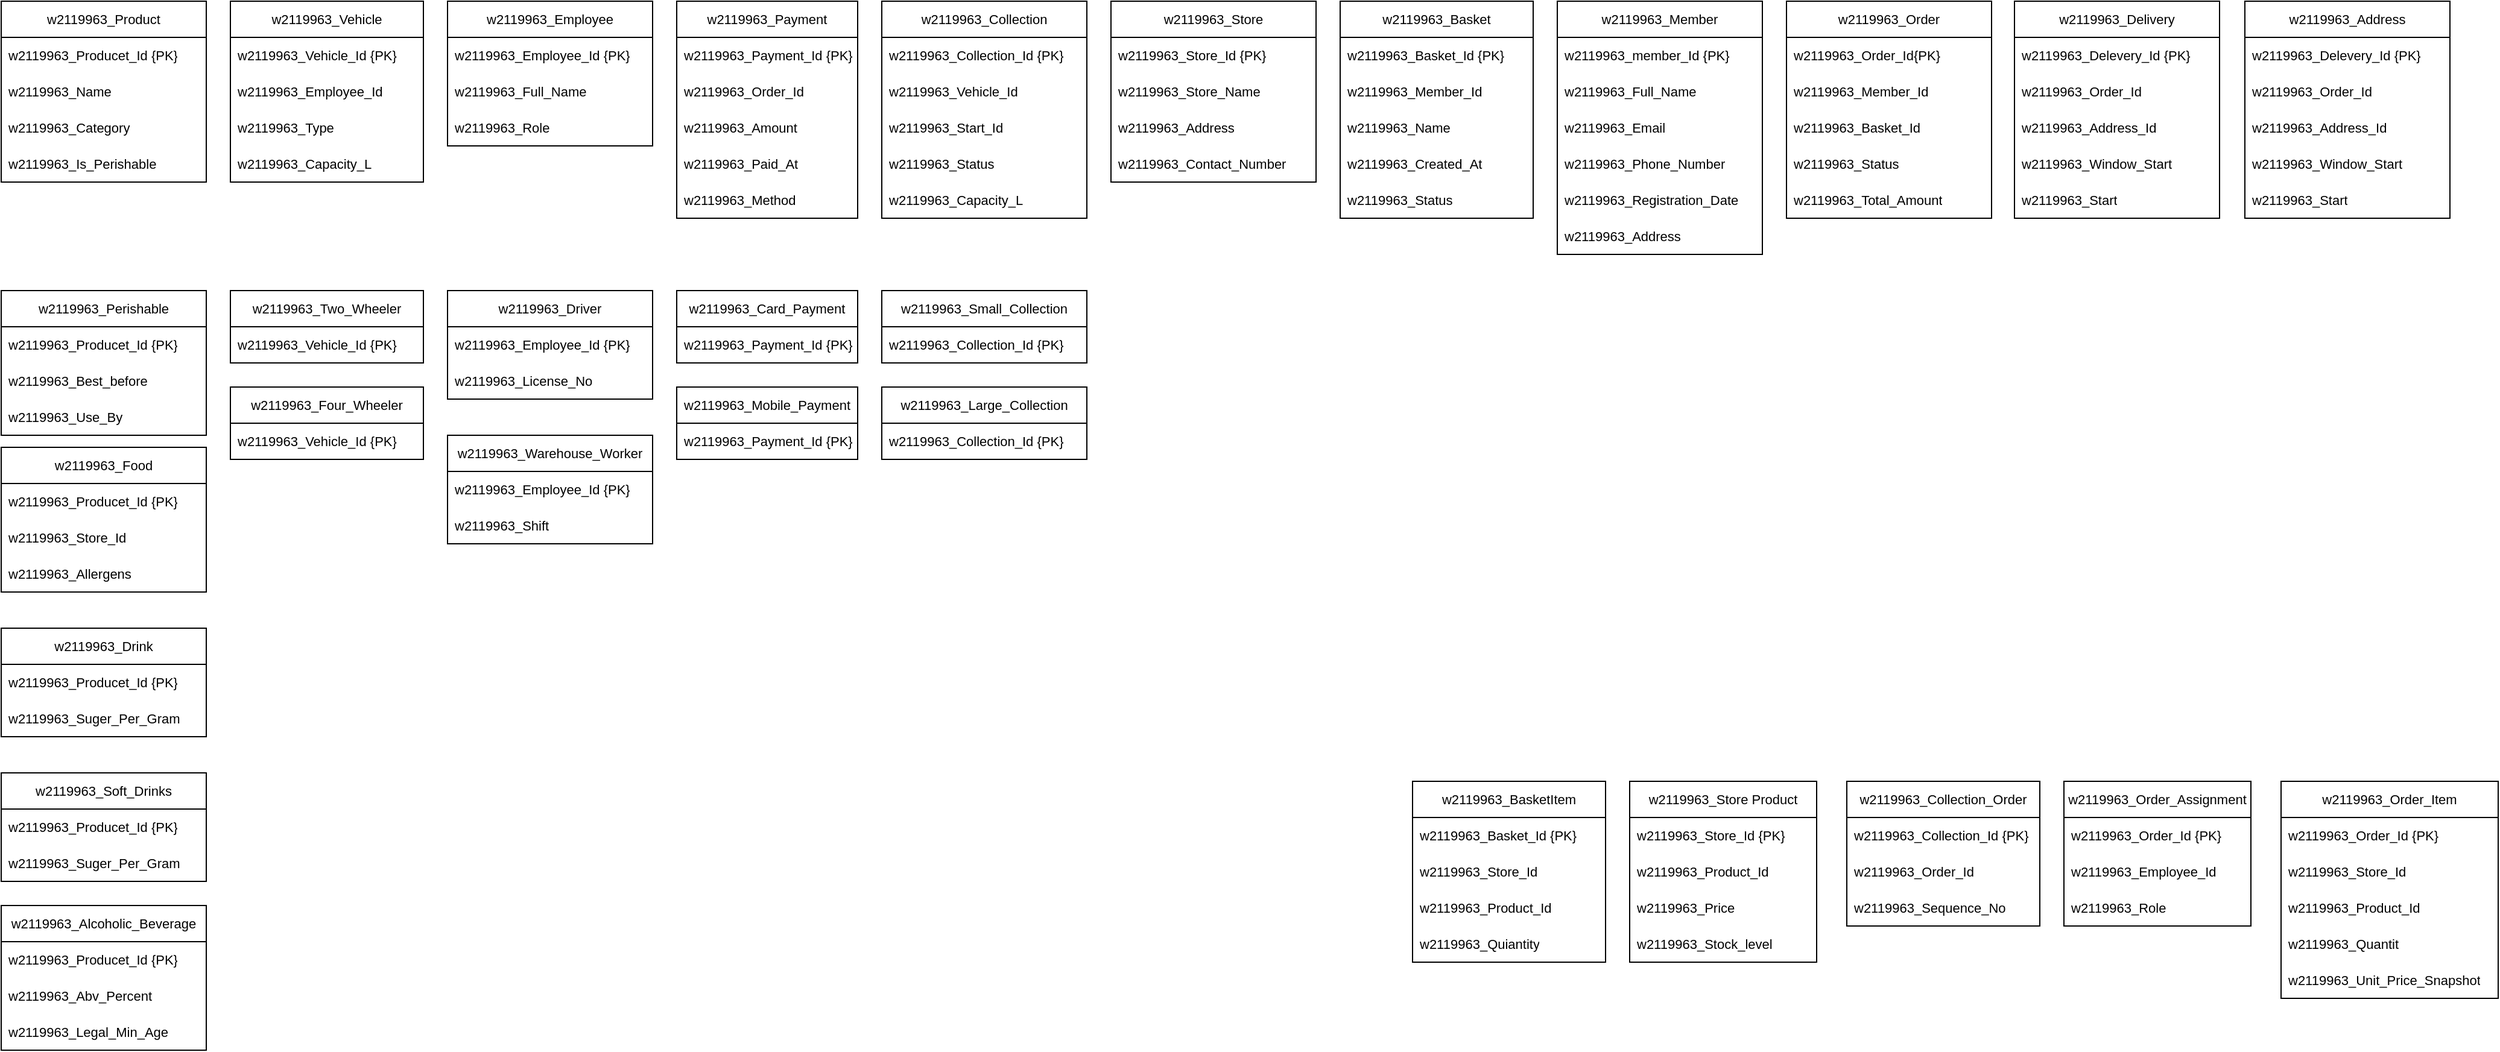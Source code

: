 <mxfile version="28.2.5" pages="2">
  <diagram name="Page-1" id="laOynzhPpjdmW-CdgGyL">
    <mxGraphModel dx="4740" dy="1888" grid="1" gridSize="10" guides="1" tooltips="1" connect="1" arrows="1" fold="1" page="1" pageScale="1" pageWidth="1169" pageHeight="827" math="0" shadow="0">
      <root>
        <mxCell id="0" />
        <mxCell id="1" parent="0" />
        <mxCell id="v90WLhtirhXJfasFhO05-21" value="w2119963_Member" style="swimlane;fontStyle=0;childLayout=stackLayout;horizontal=1;startSize=30;horizontalStack=0;resizeParent=1;resizeParentMax=0;resizeLast=0;collapsible=1;marginBottom=0;whiteSpace=wrap;html=1;fontSize=11;" vertex="1" parent="1">
          <mxGeometry x="1290" width="170" height="210" as="geometry" />
        </mxCell>
        <mxCell id="v90WLhtirhXJfasFhO05-22" value="&lt;span style=&quot;text-align: center;&quot;&gt;w2119963_&lt;/span&gt;member_Id {PK}" style="text;strokeColor=none;fillColor=none;align=left;verticalAlign=middle;spacingLeft=4;spacingRight=4;overflow=hidden;points=[[0,0.5],[1,0.5]];portConstraint=eastwest;rotatable=0;whiteSpace=wrap;html=1;fontSize=11;" vertex="1" parent="v90WLhtirhXJfasFhO05-21">
          <mxGeometry y="30" width="170" height="30" as="geometry" />
        </mxCell>
        <mxCell id="v90WLhtirhXJfasFhO05-23" value="&lt;span style=&quot;text-align: center;&quot;&gt;w2119963_F&lt;/span&gt;ull_Name" style="text;strokeColor=none;fillColor=none;align=left;verticalAlign=middle;spacingLeft=4;spacingRight=4;overflow=hidden;points=[[0,0.5],[1,0.5]];portConstraint=eastwest;rotatable=0;whiteSpace=wrap;html=1;fontSize=11;" vertex="1" parent="v90WLhtirhXJfasFhO05-21">
          <mxGeometry y="60" width="170" height="30" as="geometry" />
        </mxCell>
        <mxCell id="v90WLhtirhXJfasFhO05-25" value="&lt;span style=&quot;text-align: center;&quot;&gt;w2119963_E&lt;/span&gt;mail" style="text;strokeColor=none;fillColor=none;align=left;verticalAlign=middle;spacingLeft=4;spacingRight=4;overflow=hidden;points=[[0,0.5],[1,0.5]];portConstraint=eastwest;rotatable=0;whiteSpace=wrap;html=1;fontSize=11;" vertex="1" parent="v90WLhtirhXJfasFhO05-21">
          <mxGeometry y="90" width="170" height="30" as="geometry" />
        </mxCell>
        <mxCell id="v90WLhtirhXJfasFhO05-26" value="&lt;span style=&quot;text-align: center;&quot;&gt;w2119963_P&lt;/span&gt;hone_Number" style="text;strokeColor=none;fillColor=none;align=left;verticalAlign=middle;spacingLeft=4;spacingRight=4;overflow=hidden;points=[[0,0.5],[1,0.5]];portConstraint=eastwest;rotatable=0;whiteSpace=wrap;html=1;fontSize=11;" vertex="1" parent="v90WLhtirhXJfasFhO05-21">
          <mxGeometry y="120" width="170" height="30" as="geometry" />
        </mxCell>
        <mxCell id="v90WLhtirhXJfasFhO05-28" value="&lt;span style=&quot;text-align: center;&quot;&gt;w2119963_R&lt;/span&gt;egistration_Date" style="text;strokeColor=none;fillColor=none;align=left;verticalAlign=middle;spacingLeft=4;spacingRight=4;overflow=hidden;points=[[0,0.5],[1,0.5]];portConstraint=eastwest;rotatable=0;whiteSpace=wrap;html=1;fontSize=11;" vertex="1" parent="v90WLhtirhXJfasFhO05-21">
          <mxGeometry y="150" width="170" height="30" as="geometry" />
        </mxCell>
        <mxCell id="v90WLhtirhXJfasFhO05-78" value="&lt;span style=&quot;text-align: center;&quot;&gt;w2119963_Address&lt;/span&gt;" style="text;strokeColor=none;fillColor=none;align=left;verticalAlign=middle;spacingLeft=4;spacingRight=4;overflow=hidden;points=[[0,0.5],[1,0.5]];portConstraint=eastwest;rotatable=0;whiteSpace=wrap;html=1;fontSize=11;" vertex="1" parent="v90WLhtirhXJfasFhO05-21">
          <mxGeometry y="180" width="170" height="30" as="geometry" />
        </mxCell>
        <mxCell id="v90WLhtirhXJfasFhO05-29" value="w2119963_Store" style="swimlane;fontStyle=0;childLayout=stackLayout;horizontal=1;startSize=30;horizontalStack=0;resizeParent=1;resizeParentMax=0;resizeLast=0;collapsible=1;marginBottom=0;whiteSpace=wrap;html=1;fontSize=11;" vertex="1" parent="1">
          <mxGeometry x="920" width="170" height="150" as="geometry" />
        </mxCell>
        <mxCell id="v90WLhtirhXJfasFhO05-30" value="&lt;span style=&quot;text-align: center;&quot;&gt;w2119963_S&lt;/span&gt;tore_Id {PK}" style="text;strokeColor=none;fillColor=none;align=left;verticalAlign=middle;spacingLeft=4;spacingRight=4;overflow=hidden;points=[[0,0.5],[1,0.5]];portConstraint=eastwest;rotatable=0;whiteSpace=wrap;html=1;fontSize=11;" vertex="1" parent="v90WLhtirhXJfasFhO05-29">
          <mxGeometry y="30" width="170" height="30" as="geometry" />
        </mxCell>
        <mxCell id="v90WLhtirhXJfasFhO05-31" value="&lt;span style=&quot;text-align: center;&quot;&gt;w2119963_S&lt;/span&gt;tore_Name" style="text;strokeColor=none;fillColor=none;align=left;verticalAlign=middle;spacingLeft=4;spacingRight=4;overflow=hidden;points=[[0,0.5],[1,0.5]];portConstraint=eastwest;rotatable=0;whiteSpace=wrap;html=1;fontSize=11;" vertex="1" parent="v90WLhtirhXJfasFhO05-29">
          <mxGeometry y="60" width="170" height="30" as="geometry" />
        </mxCell>
        <mxCell id="v90WLhtirhXJfasFhO05-32" value="&lt;span style=&quot;text-align: center;&quot;&gt;w2119963_&lt;/span&gt;Address" style="text;strokeColor=none;fillColor=none;align=left;verticalAlign=middle;spacingLeft=4;spacingRight=4;overflow=hidden;points=[[0,0.5],[1,0.5]];portConstraint=eastwest;rotatable=0;whiteSpace=wrap;html=1;fontSize=11;" vertex="1" parent="v90WLhtirhXJfasFhO05-29">
          <mxGeometry y="90" width="170" height="30" as="geometry" />
        </mxCell>
        <mxCell id="v90WLhtirhXJfasFhO05-33" value="&lt;span style=&quot;text-align: center;&quot;&gt;w2119963_C&lt;/span&gt;ontact_Number" style="text;strokeColor=none;fillColor=none;align=left;verticalAlign=middle;spacingLeft=4;spacingRight=4;overflow=hidden;points=[[0,0.5],[1,0.5]];portConstraint=eastwest;rotatable=0;whiteSpace=wrap;html=1;fontSize=11;" vertex="1" parent="v90WLhtirhXJfasFhO05-29">
          <mxGeometry y="120" width="170" height="30" as="geometry" />
        </mxCell>
        <mxCell id="v90WLhtirhXJfasFhO05-34" value="w2119963_Product" style="swimlane;fontStyle=0;childLayout=stackLayout;horizontal=1;startSize=30;horizontalStack=0;resizeParent=1;resizeParentMax=0;resizeLast=0;collapsible=1;marginBottom=0;whiteSpace=wrap;html=1;fontSize=11;" vertex="1" parent="1">
          <mxGeometry width="170" height="150" as="geometry" />
        </mxCell>
        <mxCell id="v90WLhtirhXJfasFhO05-35" value="&lt;span style=&quot;text-align: center;&quot;&gt;w2119963_P&lt;/span&gt;roducet_Id {PK}" style="text;strokeColor=none;fillColor=none;align=left;verticalAlign=middle;spacingLeft=4;spacingRight=4;overflow=hidden;points=[[0,0.5],[1,0.5]];portConstraint=eastwest;rotatable=0;whiteSpace=wrap;html=1;fontSize=11;" vertex="1" parent="v90WLhtirhXJfasFhO05-34">
          <mxGeometry y="30" width="170" height="30" as="geometry" />
        </mxCell>
        <mxCell id="v90WLhtirhXJfasFhO05-36" value="&lt;span style=&quot;text-align: center;&quot;&gt;w2119963_N&lt;/span&gt;ame" style="text;strokeColor=none;fillColor=none;align=left;verticalAlign=middle;spacingLeft=4;spacingRight=4;overflow=hidden;points=[[0,0.5],[1,0.5]];portConstraint=eastwest;rotatable=0;whiteSpace=wrap;html=1;fontSize=11;" vertex="1" parent="v90WLhtirhXJfasFhO05-34">
          <mxGeometry y="60" width="170" height="30" as="geometry" />
        </mxCell>
        <mxCell id="v90WLhtirhXJfasFhO05-37" value="&lt;span style=&quot;text-align: center;&quot;&gt;w2119963_C&lt;/span&gt;ategory" style="text;strokeColor=none;fillColor=none;align=left;verticalAlign=middle;spacingLeft=4;spacingRight=4;overflow=hidden;points=[[0,0.5],[1,0.5]];portConstraint=eastwest;rotatable=0;whiteSpace=wrap;html=1;fontSize=11;" vertex="1" parent="v90WLhtirhXJfasFhO05-34">
          <mxGeometry y="90" width="170" height="30" as="geometry" />
        </mxCell>
        <mxCell id="v90WLhtirhXJfasFhO05-38" value="&lt;span style=&quot;text-align: center;&quot;&gt;w2119963_I&lt;/span&gt;s_Perishable" style="text;strokeColor=none;fillColor=none;align=left;verticalAlign=middle;spacingLeft=4;spacingRight=4;overflow=hidden;points=[[0,0.5],[1,0.5]];portConstraint=eastwest;rotatable=0;whiteSpace=wrap;html=1;fontSize=11;" vertex="1" parent="v90WLhtirhXJfasFhO05-34">
          <mxGeometry y="120" width="170" height="30" as="geometry" />
        </mxCell>
        <mxCell id="v90WLhtirhXJfasFhO05-39" value="w2119963_BasketItem" style="swimlane;fontStyle=0;childLayout=stackLayout;horizontal=1;startSize=30;horizontalStack=0;resizeParent=1;resizeParentMax=0;resizeLast=0;collapsible=1;marginBottom=0;whiteSpace=wrap;html=1;fontSize=11;" vertex="1" parent="1">
          <mxGeometry x="1170" y="647" width="160" height="150" as="geometry" />
        </mxCell>
        <mxCell id="v90WLhtirhXJfasFhO05-40" value="&lt;span style=&quot;text-align: center;&quot;&gt;w2119963_B&lt;/span&gt;asket_Id {PK}" style="text;strokeColor=none;fillColor=none;align=left;verticalAlign=middle;spacingLeft=4;spacingRight=4;overflow=hidden;points=[[0,0.5],[1,0.5]];portConstraint=eastwest;rotatable=0;whiteSpace=wrap;html=1;fontSize=11;" vertex="1" parent="v90WLhtirhXJfasFhO05-39">
          <mxGeometry y="30" width="160" height="30" as="geometry" />
        </mxCell>
        <mxCell id="v90WLhtirhXJfasFhO05-41" value="&lt;span style=&quot;text-align: center;&quot;&gt;w2119963_S&lt;/span&gt;tore_Id" style="text;strokeColor=none;fillColor=none;align=left;verticalAlign=middle;spacingLeft=4;spacingRight=4;overflow=hidden;points=[[0,0.5],[1,0.5]];portConstraint=eastwest;rotatable=0;whiteSpace=wrap;html=1;fontSize=11;" vertex="1" parent="v90WLhtirhXJfasFhO05-39">
          <mxGeometry y="60" width="160" height="30" as="geometry" />
        </mxCell>
        <mxCell id="v90WLhtirhXJfasFhO05-42" value="&lt;span style=&quot;text-align: center;&quot;&gt;w2119963_P&lt;/span&gt;roduct_Id" style="text;strokeColor=none;fillColor=none;align=left;verticalAlign=middle;spacingLeft=4;spacingRight=4;overflow=hidden;points=[[0,0.5],[1,0.5]];portConstraint=eastwest;rotatable=0;whiteSpace=wrap;html=1;fontSize=11;" vertex="1" parent="v90WLhtirhXJfasFhO05-39">
          <mxGeometry y="90" width="160" height="30" as="geometry" />
        </mxCell>
        <mxCell id="v90WLhtirhXJfasFhO05-43" value="&lt;span style=&quot;text-align: center;&quot;&gt;w2119963_Q&lt;/span&gt;uiantity" style="text;strokeColor=none;fillColor=none;align=left;verticalAlign=middle;spacingLeft=4;spacingRight=4;overflow=hidden;points=[[0,0.5],[1,0.5]];portConstraint=eastwest;rotatable=0;whiteSpace=wrap;html=1;fontSize=11;" vertex="1" parent="v90WLhtirhXJfasFhO05-39">
          <mxGeometry y="120" width="160" height="30" as="geometry" />
        </mxCell>
        <mxCell id="v90WLhtirhXJfasFhO05-44" value="w2119963_Basket" style="swimlane;fontStyle=0;childLayout=stackLayout;horizontal=1;startSize=30;horizontalStack=0;resizeParent=1;resizeParentMax=0;resizeLast=0;collapsible=1;marginBottom=0;whiteSpace=wrap;html=1;fontSize=11;" vertex="1" parent="1">
          <mxGeometry x="1110" width="160" height="180" as="geometry" />
        </mxCell>
        <mxCell id="v90WLhtirhXJfasFhO05-45" value="&lt;span style=&quot;text-align: center;&quot;&gt;w2119963_B&lt;/span&gt;asket_Id {PK}" style="text;strokeColor=none;fillColor=none;align=left;verticalAlign=middle;spacingLeft=4;spacingRight=4;overflow=hidden;points=[[0,0.5],[1,0.5]];portConstraint=eastwest;rotatable=0;whiteSpace=wrap;html=1;fontSize=11;" vertex="1" parent="v90WLhtirhXJfasFhO05-44">
          <mxGeometry y="30" width="160" height="30" as="geometry" />
        </mxCell>
        <mxCell id="v90WLhtirhXJfasFhO05-46" value="&lt;span style=&quot;text-align: center;&quot;&gt;w2119963_M&lt;/span&gt;ember_Id" style="text;strokeColor=none;fillColor=none;align=left;verticalAlign=middle;spacingLeft=4;spacingRight=4;overflow=hidden;points=[[0,0.5],[1,0.5]];portConstraint=eastwest;rotatable=0;whiteSpace=wrap;html=1;fontSize=11;" vertex="1" parent="v90WLhtirhXJfasFhO05-44">
          <mxGeometry y="60" width="160" height="30" as="geometry" />
        </mxCell>
        <mxCell id="v90WLhtirhXJfasFhO05-47" value="&lt;span style=&quot;text-align: center;&quot;&gt;w2119963_N&lt;/span&gt;ame" style="text;strokeColor=none;fillColor=none;align=left;verticalAlign=middle;spacingLeft=4;spacingRight=4;overflow=hidden;points=[[0,0.5],[1,0.5]];portConstraint=eastwest;rotatable=0;whiteSpace=wrap;html=1;fontSize=11;" vertex="1" parent="v90WLhtirhXJfasFhO05-44">
          <mxGeometry y="90" width="160" height="30" as="geometry" />
        </mxCell>
        <mxCell id="v90WLhtirhXJfasFhO05-48" value="&lt;span style=&quot;text-align: center;&quot;&gt;w2119963_C&lt;/span&gt;reated_At" style="text;strokeColor=none;fillColor=none;align=left;verticalAlign=middle;spacingLeft=4;spacingRight=4;overflow=hidden;points=[[0,0.5],[1,0.5]];portConstraint=eastwest;rotatable=0;whiteSpace=wrap;html=1;fontSize=11;" vertex="1" parent="v90WLhtirhXJfasFhO05-44">
          <mxGeometry y="120" width="160" height="30" as="geometry" />
        </mxCell>
        <mxCell id="v90WLhtirhXJfasFhO05-49" value="&lt;span style=&quot;text-align: center;&quot;&gt;w2119963_S&lt;/span&gt;tatus" style="text;strokeColor=none;fillColor=none;align=left;verticalAlign=middle;spacingLeft=4;spacingRight=4;overflow=hidden;points=[[0,0.5],[1,0.5]];portConstraint=eastwest;rotatable=0;whiteSpace=wrap;html=1;fontSize=11;" vertex="1" parent="v90WLhtirhXJfasFhO05-44">
          <mxGeometry y="150" width="160" height="30" as="geometry" />
        </mxCell>
        <mxCell id="v90WLhtirhXJfasFhO05-50" value="w2119963_Vehicle" style="swimlane;fontStyle=0;childLayout=stackLayout;horizontal=1;startSize=30;horizontalStack=0;resizeParent=1;resizeParentMax=0;resizeLast=0;collapsible=1;marginBottom=0;whiteSpace=wrap;html=1;fontSize=11;" vertex="1" parent="1">
          <mxGeometry x="190" width="160" height="150" as="geometry" />
        </mxCell>
        <mxCell id="v90WLhtirhXJfasFhO05-51" value="&lt;span style=&quot;text-align: center;&quot;&gt;w2119963_V&lt;/span&gt;ehicle_Id {PK}" style="text;strokeColor=none;fillColor=none;align=left;verticalAlign=middle;spacingLeft=4;spacingRight=4;overflow=hidden;points=[[0,0.5],[1,0.5]];portConstraint=eastwest;rotatable=0;whiteSpace=wrap;html=1;fontSize=11;" vertex="1" parent="v90WLhtirhXJfasFhO05-50">
          <mxGeometry y="30" width="160" height="30" as="geometry" />
        </mxCell>
        <mxCell id="v90WLhtirhXJfasFhO05-52" value="&lt;span style=&quot;text-align: center;&quot;&gt;w2119963_E&lt;/span&gt;mployee_Id" style="text;strokeColor=none;fillColor=none;align=left;verticalAlign=middle;spacingLeft=4;spacingRight=4;overflow=hidden;points=[[0,0.5],[1,0.5]];portConstraint=eastwest;rotatable=0;whiteSpace=wrap;html=1;fontSize=11;" vertex="1" parent="v90WLhtirhXJfasFhO05-50">
          <mxGeometry y="60" width="160" height="30" as="geometry" />
        </mxCell>
        <mxCell id="v90WLhtirhXJfasFhO05-53" value="&lt;span style=&quot;text-align: center;&quot;&gt;w2119963_T&lt;/span&gt;ype" style="text;strokeColor=none;fillColor=none;align=left;verticalAlign=middle;spacingLeft=4;spacingRight=4;overflow=hidden;points=[[0,0.5],[1,0.5]];portConstraint=eastwest;rotatable=0;whiteSpace=wrap;html=1;fontSize=11;" vertex="1" parent="v90WLhtirhXJfasFhO05-50">
          <mxGeometry y="90" width="160" height="30" as="geometry" />
        </mxCell>
        <mxCell id="v90WLhtirhXJfasFhO05-54" value="&lt;span style=&quot;text-align: center;&quot;&gt;w2119963_C&lt;/span&gt;apacity_L" style="text;strokeColor=none;fillColor=none;align=left;verticalAlign=middle;spacingLeft=4;spacingRight=4;overflow=hidden;points=[[0,0.5],[1,0.5]];portConstraint=eastwest;rotatable=0;whiteSpace=wrap;html=1;fontSize=11;" vertex="1" parent="v90WLhtirhXJfasFhO05-50">
          <mxGeometry y="120" width="160" height="30" as="geometry" />
        </mxCell>
        <mxCell id="v90WLhtirhXJfasFhO05-60" value="w2119963_Payment" style="swimlane;fontStyle=0;childLayout=stackLayout;horizontal=1;startSize=30;horizontalStack=0;resizeParent=1;resizeParentMax=0;resizeLast=0;collapsible=1;marginBottom=0;whiteSpace=wrap;html=1;fontSize=11;" vertex="1" parent="1">
          <mxGeometry x="560" width="150" height="180" as="geometry" />
        </mxCell>
        <mxCell id="v90WLhtirhXJfasFhO05-61" value="&lt;span style=&quot;text-align: center;&quot;&gt;w2119963_P&lt;/span&gt;ayment_Id {PK}" style="text;strokeColor=none;fillColor=none;align=left;verticalAlign=middle;spacingLeft=4;spacingRight=4;overflow=hidden;points=[[0,0.5],[1,0.5]];portConstraint=eastwest;rotatable=0;whiteSpace=wrap;html=1;fontSize=11;" vertex="1" parent="v90WLhtirhXJfasFhO05-60">
          <mxGeometry y="30" width="150" height="30" as="geometry" />
        </mxCell>
        <mxCell id="v90WLhtirhXJfasFhO05-62" value="&lt;span style=&quot;text-align: center;&quot;&gt;w2119963_O&lt;/span&gt;rder_Id" style="text;strokeColor=none;fillColor=none;align=left;verticalAlign=middle;spacingLeft=4;spacingRight=4;overflow=hidden;points=[[0,0.5],[1,0.5]];portConstraint=eastwest;rotatable=0;whiteSpace=wrap;html=1;fontSize=11;" vertex="1" parent="v90WLhtirhXJfasFhO05-60">
          <mxGeometry y="60" width="150" height="30" as="geometry" />
        </mxCell>
        <mxCell id="v90WLhtirhXJfasFhO05-63" value="&lt;span style=&quot;text-align: center;&quot;&gt;w2119963_A&lt;/span&gt;mount" style="text;strokeColor=none;fillColor=none;align=left;verticalAlign=middle;spacingLeft=4;spacingRight=4;overflow=hidden;points=[[0,0.5],[1,0.5]];portConstraint=eastwest;rotatable=0;whiteSpace=wrap;html=1;fontSize=11;" vertex="1" parent="v90WLhtirhXJfasFhO05-60">
          <mxGeometry y="90" width="150" height="30" as="geometry" />
        </mxCell>
        <mxCell id="v90WLhtirhXJfasFhO05-64" value="&lt;span style=&quot;text-align: center;&quot;&gt;w2119963_P&lt;/span&gt;aid_At" style="text;strokeColor=none;fillColor=none;align=left;verticalAlign=middle;spacingLeft=4;spacingRight=4;overflow=hidden;points=[[0,0.5],[1,0.5]];portConstraint=eastwest;rotatable=0;whiteSpace=wrap;html=1;fontSize=11;" vertex="1" parent="v90WLhtirhXJfasFhO05-60">
          <mxGeometry y="120" width="150" height="30" as="geometry" />
        </mxCell>
        <mxCell id="v90WLhtirhXJfasFhO05-65" value="&lt;span style=&quot;text-align: center;&quot;&gt;w2119963_M&lt;/span&gt;ethod" style="text;strokeColor=none;fillColor=none;align=left;verticalAlign=middle;spacingLeft=4;spacingRight=4;overflow=hidden;points=[[0,0.5],[1,0.5]];portConstraint=eastwest;rotatable=0;whiteSpace=wrap;html=1;fontSize=11;" vertex="1" parent="v90WLhtirhXJfasFhO05-60">
          <mxGeometry y="150" width="150" height="30" as="geometry" />
        </mxCell>
        <mxCell id="v90WLhtirhXJfasFhO05-66" value="w2119963_Collection" style="swimlane;fontStyle=0;childLayout=stackLayout;horizontal=1;startSize=30;horizontalStack=0;resizeParent=1;resizeParentMax=0;resizeLast=0;collapsible=1;marginBottom=0;whiteSpace=wrap;html=1;fontSize=11;" vertex="1" parent="1">
          <mxGeometry x="730" width="170" height="180" as="geometry" />
        </mxCell>
        <mxCell id="v90WLhtirhXJfasFhO05-67" value="&lt;span style=&quot;text-align: center;&quot;&gt;w2119963_C&lt;/span&gt;ollection_Id {PK}" style="text;strokeColor=none;fillColor=none;align=left;verticalAlign=middle;spacingLeft=4;spacingRight=4;overflow=hidden;points=[[0,0.5],[1,0.5]];portConstraint=eastwest;rotatable=0;whiteSpace=wrap;html=1;fontSize=11;" vertex="1" parent="v90WLhtirhXJfasFhO05-66">
          <mxGeometry y="30" width="170" height="30" as="geometry" />
        </mxCell>
        <mxCell id="v90WLhtirhXJfasFhO05-68" value="&lt;span style=&quot;text-align: center;&quot;&gt;w2119963_Ve&lt;/span&gt;hicle_Id" style="text;strokeColor=none;fillColor=none;align=left;verticalAlign=middle;spacingLeft=4;spacingRight=4;overflow=hidden;points=[[0,0.5],[1,0.5]];portConstraint=eastwest;rotatable=0;whiteSpace=wrap;html=1;fontSize=11;" vertex="1" parent="v90WLhtirhXJfasFhO05-66">
          <mxGeometry y="60" width="170" height="30" as="geometry" />
        </mxCell>
        <mxCell id="v90WLhtirhXJfasFhO05-69" value="&lt;span style=&quot;text-align: center;&quot;&gt;w2119963_S&lt;/span&gt;tart_Id" style="text;strokeColor=none;fillColor=none;align=left;verticalAlign=middle;spacingLeft=4;spacingRight=4;overflow=hidden;points=[[0,0.5],[1,0.5]];portConstraint=eastwest;rotatable=0;whiteSpace=wrap;html=1;fontSize=11;" vertex="1" parent="v90WLhtirhXJfasFhO05-66">
          <mxGeometry y="90" width="170" height="30" as="geometry" />
        </mxCell>
        <mxCell id="v90WLhtirhXJfasFhO05-70" value="&lt;span style=&quot;text-align: center;&quot;&gt;w2119963_S&lt;/span&gt;tatus" style="text;strokeColor=none;fillColor=none;align=left;verticalAlign=middle;spacingLeft=4;spacingRight=4;overflow=hidden;points=[[0,0.5],[1,0.5]];portConstraint=eastwest;rotatable=0;whiteSpace=wrap;html=1;fontSize=11;" vertex="1" parent="v90WLhtirhXJfasFhO05-66">
          <mxGeometry y="120" width="170" height="30" as="geometry" />
        </mxCell>
        <mxCell id="v90WLhtirhXJfasFhO05-71" value="&lt;span style=&quot;text-align: center;&quot;&gt;w2119963_C&lt;/span&gt;apacity_L" style="text;strokeColor=none;fillColor=none;align=left;verticalAlign=middle;spacingLeft=4;spacingRight=4;overflow=hidden;points=[[0,0.5],[1,0.5]];portConstraint=eastwest;rotatable=0;whiteSpace=wrap;html=1;fontSize=11;" vertex="1" parent="v90WLhtirhXJfasFhO05-66">
          <mxGeometry y="150" width="170" height="30" as="geometry" />
        </mxCell>
        <mxCell id="v90WLhtirhXJfasFhO05-55" value="w2119963_Employee" style="swimlane;fontStyle=0;childLayout=stackLayout;horizontal=1;startSize=30;horizontalStack=0;resizeParent=1;resizeParentMax=0;resizeLast=0;collapsible=1;marginBottom=0;whiteSpace=wrap;html=1;fontSize=11;" vertex="1" parent="1">
          <mxGeometry x="370" width="170" height="120" as="geometry" />
        </mxCell>
        <mxCell id="v90WLhtirhXJfasFhO05-56" value="&lt;span style=&quot;text-align: center;&quot;&gt;w2119963_E&lt;/span&gt;mployee_Id {PK}" style="text;strokeColor=none;fillColor=none;align=left;verticalAlign=middle;spacingLeft=4;spacingRight=4;overflow=hidden;points=[[0,0.5],[1,0.5]];portConstraint=eastwest;rotatable=0;whiteSpace=wrap;html=1;fontSize=11;" vertex="1" parent="v90WLhtirhXJfasFhO05-55">
          <mxGeometry y="30" width="170" height="30" as="geometry" />
        </mxCell>
        <mxCell id="v90WLhtirhXJfasFhO05-57" value="&lt;span style=&quot;text-align: center;&quot;&gt;w2119963_F&lt;/span&gt;ull_Name" style="text;strokeColor=none;fillColor=none;align=left;verticalAlign=middle;spacingLeft=4;spacingRight=4;overflow=hidden;points=[[0,0.5],[1,0.5]];portConstraint=eastwest;rotatable=0;whiteSpace=wrap;html=1;fontSize=11;" vertex="1" parent="v90WLhtirhXJfasFhO05-55">
          <mxGeometry y="60" width="170" height="30" as="geometry" />
        </mxCell>
        <mxCell id="v90WLhtirhXJfasFhO05-59" value="&lt;span style=&quot;text-align: center;&quot;&gt;w2119963_R&lt;/span&gt;ole" style="text;strokeColor=none;fillColor=none;align=left;verticalAlign=middle;spacingLeft=4;spacingRight=4;overflow=hidden;points=[[0,0.5],[1,0.5]];portConstraint=eastwest;rotatable=0;whiteSpace=wrap;html=1;fontSize=11;" vertex="1" parent="v90WLhtirhXJfasFhO05-55">
          <mxGeometry y="90" width="170" height="30" as="geometry" />
        </mxCell>
        <mxCell id="v90WLhtirhXJfasFhO05-79" value="w2119963_Drink" style="swimlane;fontStyle=0;childLayout=stackLayout;horizontal=1;startSize=30;horizontalStack=0;resizeParent=1;resizeParentMax=0;resizeLast=0;collapsible=1;marginBottom=0;whiteSpace=wrap;html=1;fontSize=11;" vertex="1" parent="1">
          <mxGeometry y="520" width="170" height="90" as="geometry" />
        </mxCell>
        <mxCell id="v90WLhtirhXJfasFhO05-80" value="&lt;span style=&quot;text-align: center;&quot;&gt;w2119963_P&lt;/span&gt;roducet_Id {PK}" style="text;strokeColor=none;fillColor=none;align=left;verticalAlign=middle;spacingLeft=4;spacingRight=4;overflow=hidden;points=[[0,0.5],[1,0.5]];portConstraint=eastwest;rotatable=0;whiteSpace=wrap;html=1;fontSize=11;" vertex="1" parent="v90WLhtirhXJfasFhO05-79">
          <mxGeometry y="30" width="170" height="30" as="geometry" />
        </mxCell>
        <mxCell id="v90WLhtirhXJfasFhO05-83" value="&lt;span style=&quot;text-align: center;&quot;&gt;w2119963_Suger_Per_Gram&lt;/span&gt;" style="text;strokeColor=none;fillColor=none;align=left;verticalAlign=middle;spacingLeft=4;spacingRight=4;overflow=hidden;points=[[0,0.5],[1,0.5]];portConstraint=eastwest;rotatable=0;whiteSpace=wrap;html=1;fontSize=11;" vertex="1" parent="v90WLhtirhXJfasFhO05-79">
          <mxGeometry y="60" width="170" height="30" as="geometry" />
        </mxCell>
        <mxCell id="v90WLhtirhXJfasFhO05-84" value="w2119963_Perishable" style="swimlane;fontStyle=0;childLayout=stackLayout;horizontal=1;startSize=30;horizontalStack=0;resizeParent=1;resizeParentMax=0;resizeLast=0;collapsible=1;marginBottom=0;whiteSpace=wrap;html=1;fontSize=11;" vertex="1" parent="1">
          <mxGeometry y="240" width="170" height="120" as="geometry" />
        </mxCell>
        <mxCell id="v90WLhtirhXJfasFhO05-85" value="&lt;span style=&quot;text-align: center;&quot;&gt;w2119963_P&lt;/span&gt;roducet_Id {PK}" style="text;strokeColor=none;fillColor=none;align=left;verticalAlign=middle;spacingLeft=4;spacingRight=4;overflow=hidden;points=[[0,0.5],[1,0.5]];portConstraint=eastwest;rotatable=0;whiteSpace=wrap;html=1;fontSize=11;" vertex="1" parent="v90WLhtirhXJfasFhO05-84">
          <mxGeometry y="30" width="170" height="30" as="geometry" />
        </mxCell>
        <mxCell id="v90WLhtirhXJfasFhO05-86" value="&lt;span style=&quot;text-align: center;&quot;&gt;w2119963_Best_before&lt;/span&gt;" style="text;strokeColor=none;fillColor=none;align=left;verticalAlign=middle;spacingLeft=4;spacingRight=4;overflow=hidden;points=[[0,0.5],[1,0.5]];portConstraint=eastwest;rotatable=0;whiteSpace=wrap;html=1;fontSize=11;" vertex="1" parent="v90WLhtirhXJfasFhO05-84">
          <mxGeometry y="60" width="170" height="30" as="geometry" />
        </mxCell>
        <mxCell id="v90WLhtirhXJfasFhO05-87" value="&lt;span style=&quot;text-align: center;&quot;&gt;w2119963_Use_By&lt;/span&gt;" style="text;strokeColor=none;fillColor=none;align=left;verticalAlign=middle;spacingLeft=4;spacingRight=4;overflow=hidden;points=[[0,0.5],[1,0.5]];portConstraint=eastwest;rotatable=0;whiteSpace=wrap;html=1;fontSize=11;" vertex="1" parent="v90WLhtirhXJfasFhO05-84">
          <mxGeometry y="90" width="170" height="30" as="geometry" />
        </mxCell>
        <mxCell id="v90WLhtirhXJfasFhO05-89" value="w2119963_Food" style="swimlane;fontStyle=0;childLayout=stackLayout;horizontal=1;startSize=30;horizontalStack=0;resizeParent=1;resizeParentMax=0;resizeLast=0;collapsible=1;marginBottom=0;whiteSpace=wrap;html=1;fontSize=11;" vertex="1" parent="1">
          <mxGeometry y="370" width="170" height="120" as="geometry" />
        </mxCell>
        <mxCell id="v90WLhtirhXJfasFhO05-90" value="&lt;span style=&quot;text-align: center;&quot;&gt;w2119963_P&lt;/span&gt;roducet_Id {PK}" style="text;strokeColor=none;fillColor=none;align=left;verticalAlign=middle;spacingLeft=4;spacingRight=4;overflow=hidden;points=[[0,0.5],[1,0.5]];portConstraint=eastwest;rotatable=0;whiteSpace=wrap;html=1;fontSize=11;" vertex="1" parent="v90WLhtirhXJfasFhO05-89">
          <mxGeometry y="30" width="170" height="30" as="geometry" />
        </mxCell>
        <mxCell id="v90WLhtirhXJfasFhO05-91" value="&lt;span style=&quot;text-align: center;&quot;&gt;w2119963_Store_Id&lt;/span&gt;" style="text;strokeColor=none;fillColor=none;align=left;verticalAlign=middle;spacingLeft=4;spacingRight=4;overflow=hidden;points=[[0,0.5],[1,0.5]];portConstraint=eastwest;rotatable=0;whiteSpace=wrap;html=1;fontSize=11;" vertex="1" parent="v90WLhtirhXJfasFhO05-89">
          <mxGeometry y="60" width="170" height="30" as="geometry" />
        </mxCell>
        <mxCell id="v90WLhtirhXJfasFhO05-92" value="&lt;span style=&quot;text-align: center;&quot;&gt;w2119963_A&lt;/span&gt;llergens" style="text;strokeColor=none;fillColor=none;align=left;verticalAlign=middle;spacingLeft=4;spacingRight=4;overflow=hidden;points=[[0,0.5],[1,0.5]];portConstraint=eastwest;rotatable=0;whiteSpace=wrap;html=1;fontSize=11;" vertex="1" parent="v90WLhtirhXJfasFhO05-89">
          <mxGeometry y="90" width="170" height="30" as="geometry" />
        </mxCell>
        <mxCell id="v90WLhtirhXJfasFhO05-93" value="w2119963_Soft_Drinks" style="swimlane;fontStyle=0;childLayout=stackLayout;horizontal=1;startSize=30;horizontalStack=0;resizeParent=1;resizeParentMax=0;resizeLast=0;collapsible=1;marginBottom=0;whiteSpace=wrap;html=1;fontSize=11;" vertex="1" parent="1">
          <mxGeometry y="640" width="170" height="90" as="geometry" />
        </mxCell>
        <mxCell id="v90WLhtirhXJfasFhO05-94" value="&lt;span style=&quot;text-align: center;&quot;&gt;w2119963_P&lt;/span&gt;roducet_Id {PK}" style="text;strokeColor=none;fillColor=none;align=left;verticalAlign=middle;spacingLeft=4;spacingRight=4;overflow=hidden;points=[[0,0.5],[1,0.5]];portConstraint=eastwest;rotatable=0;whiteSpace=wrap;html=1;fontSize=11;" vertex="1" parent="v90WLhtirhXJfasFhO05-93">
          <mxGeometry y="30" width="170" height="30" as="geometry" />
        </mxCell>
        <mxCell id="v90WLhtirhXJfasFhO05-95" value="&lt;span style=&quot;text-align: center;&quot;&gt;w2119963_Suger_Per_Gram&lt;/span&gt;" style="text;strokeColor=none;fillColor=none;align=left;verticalAlign=middle;spacingLeft=4;spacingRight=4;overflow=hidden;points=[[0,0.5],[1,0.5]];portConstraint=eastwest;rotatable=0;whiteSpace=wrap;html=1;fontSize=11;" vertex="1" parent="v90WLhtirhXJfasFhO05-93">
          <mxGeometry y="60" width="170" height="30" as="geometry" />
        </mxCell>
        <mxCell id="v90WLhtirhXJfasFhO05-96" value="w2119963_Alcoholic_Beverage" style="swimlane;fontStyle=0;childLayout=stackLayout;horizontal=1;startSize=30;horizontalStack=0;resizeParent=1;resizeParentMax=0;resizeLast=0;collapsible=1;marginBottom=0;whiteSpace=wrap;html=1;fontSize=11;" vertex="1" parent="1">
          <mxGeometry y="750" width="170" height="120" as="geometry" />
        </mxCell>
        <mxCell id="v90WLhtirhXJfasFhO05-97" value="&lt;span style=&quot;text-align: center;&quot;&gt;w2119963_P&lt;/span&gt;roducet_Id {PK}" style="text;strokeColor=none;fillColor=none;align=left;verticalAlign=middle;spacingLeft=4;spacingRight=4;overflow=hidden;points=[[0,0.5],[1,0.5]];portConstraint=eastwest;rotatable=0;whiteSpace=wrap;html=1;fontSize=11;" vertex="1" parent="v90WLhtirhXJfasFhO05-96">
          <mxGeometry y="30" width="170" height="30" as="geometry" />
        </mxCell>
        <mxCell id="v90WLhtirhXJfasFhO05-98" value="&lt;span style=&quot;text-align: center;&quot;&gt;w2119963_Abv_Percent&lt;/span&gt;" style="text;strokeColor=none;fillColor=none;align=left;verticalAlign=middle;spacingLeft=4;spacingRight=4;overflow=hidden;points=[[0,0.5],[1,0.5]];portConstraint=eastwest;rotatable=0;whiteSpace=wrap;html=1;fontSize=11;" vertex="1" parent="v90WLhtirhXJfasFhO05-96">
          <mxGeometry y="60" width="170" height="30" as="geometry" />
        </mxCell>
        <mxCell id="v90WLhtirhXJfasFhO05-99" value="&lt;span style=&quot;text-align: center;&quot;&gt;w2119963_Legal_Min_Age&lt;/span&gt;" style="text;strokeColor=none;fillColor=none;align=left;verticalAlign=middle;spacingLeft=4;spacingRight=4;overflow=hidden;points=[[0,0.5],[1,0.5]];portConstraint=eastwest;rotatable=0;whiteSpace=wrap;html=1;fontSize=11;" vertex="1" parent="v90WLhtirhXJfasFhO05-96">
          <mxGeometry y="90" width="170" height="30" as="geometry" />
        </mxCell>
        <mxCell id="v90WLhtirhXJfasFhO05-100" value="w2119963_Two_Wheeler" style="swimlane;fontStyle=0;childLayout=stackLayout;horizontal=1;startSize=30;horizontalStack=0;resizeParent=1;resizeParentMax=0;resizeLast=0;collapsible=1;marginBottom=0;whiteSpace=wrap;html=1;fontSize=11;" vertex="1" parent="1">
          <mxGeometry x="190" y="240" width="160" height="60" as="geometry" />
        </mxCell>
        <mxCell id="v90WLhtirhXJfasFhO05-101" value="&lt;span style=&quot;text-align: center;&quot;&gt;w2119963_Vehicle&lt;/span&gt;_Id {PK}" style="text;strokeColor=none;fillColor=none;align=left;verticalAlign=middle;spacingLeft=4;spacingRight=4;overflow=hidden;points=[[0,0.5],[1,0.5]];portConstraint=eastwest;rotatable=0;whiteSpace=wrap;html=1;fontSize=11;" vertex="1" parent="v90WLhtirhXJfasFhO05-100">
          <mxGeometry y="30" width="160" height="30" as="geometry" />
        </mxCell>
        <mxCell id="v90WLhtirhXJfasFhO05-104" value="w2119963_Four_Wheeler" style="swimlane;fontStyle=0;childLayout=stackLayout;horizontal=1;startSize=30;horizontalStack=0;resizeParent=1;resizeParentMax=0;resizeLast=0;collapsible=1;marginBottom=0;whiteSpace=wrap;html=1;fontSize=11;" vertex="1" parent="1">
          <mxGeometry x="190" y="320" width="160" height="60" as="geometry" />
        </mxCell>
        <mxCell id="v90WLhtirhXJfasFhO05-105" value="&lt;span style=&quot;text-align: center;&quot;&gt;w2119963_Vehicle&lt;/span&gt;_Id {PK}" style="text;strokeColor=none;fillColor=none;align=left;verticalAlign=middle;spacingLeft=4;spacingRight=4;overflow=hidden;points=[[0,0.5],[1,0.5]];portConstraint=eastwest;rotatable=0;whiteSpace=wrap;html=1;fontSize=11;" vertex="1" parent="v90WLhtirhXJfasFhO05-104">
          <mxGeometry y="30" width="160" height="30" as="geometry" />
        </mxCell>
        <mxCell id="v90WLhtirhXJfasFhO05-106" value="w2119963_Driver" style="swimlane;fontStyle=0;childLayout=stackLayout;horizontal=1;startSize=30;horizontalStack=0;resizeParent=1;resizeParentMax=0;resizeLast=0;collapsible=1;marginBottom=0;whiteSpace=wrap;html=1;fontSize=11;" vertex="1" parent="1">
          <mxGeometry x="370" y="240" width="170" height="90" as="geometry" />
        </mxCell>
        <mxCell id="v90WLhtirhXJfasFhO05-107" value="&lt;span style=&quot;text-align: center;&quot;&gt;w2119963_E&lt;/span&gt;mployee_Id {PK}" style="text;strokeColor=none;fillColor=none;align=left;verticalAlign=middle;spacingLeft=4;spacingRight=4;overflow=hidden;points=[[0,0.5],[1,0.5]];portConstraint=eastwest;rotatable=0;whiteSpace=wrap;html=1;fontSize=11;" vertex="1" parent="v90WLhtirhXJfasFhO05-106">
          <mxGeometry y="30" width="170" height="30" as="geometry" />
        </mxCell>
        <mxCell id="v90WLhtirhXJfasFhO05-108" value="&lt;span style=&quot;text-align: center;&quot;&gt;w2119963_License_No&lt;/span&gt;" style="text;strokeColor=none;fillColor=none;align=left;verticalAlign=middle;spacingLeft=4;spacingRight=4;overflow=hidden;points=[[0,0.5],[1,0.5]];portConstraint=eastwest;rotatable=0;whiteSpace=wrap;html=1;fontSize=11;" vertex="1" parent="v90WLhtirhXJfasFhO05-106">
          <mxGeometry y="60" width="170" height="30" as="geometry" />
        </mxCell>
        <mxCell id="v90WLhtirhXJfasFhO05-110" value="w2119963_Warehouse_Worker" style="swimlane;fontStyle=0;childLayout=stackLayout;horizontal=1;startSize=30;horizontalStack=0;resizeParent=1;resizeParentMax=0;resizeLast=0;collapsible=1;marginBottom=0;whiteSpace=wrap;html=1;fontSize=11;" vertex="1" parent="1">
          <mxGeometry x="370" y="360" width="170" height="90" as="geometry" />
        </mxCell>
        <mxCell id="v90WLhtirhXJfasFhO05-111" value="&lt;span style=&quot;text-align: center;&quot;&gt;w2119963_E&lt;/span&gt;mployee_Id {PK}" style="text;strokeColor=none;fillColor=none;align=left;verticalAlign=middle;spacingLeft=4;spacingRight=4;overflow=hidden;points=[[0,0.5],[1,0.5]];portConstraint=eastwest;rotatable=0;whiteSpace=wrap;html=1;fontSize=11;" vertex="1" parent="v90WLhtirhXJfasFhO05-110">
          <mxGeometry y="30" width="170" height="30" as="geometry" />
        </mxCell>
        <mxCell id="v90WLhtirhXJfasFhO05-112" value="&lt;span style=&quot;text-align: center;&quot;&gt;w2119963_Shift&lt;/span&gt;" style="text;strokeColor=none;fillColor=none;align=left;verticalAlign=middle;spacingLeft=4;spacingRight=4;overflow=hidden;points=[[0,0.5],[1,0.5]];portConstraint=eastwest;rotatable=0;whiteSpace=wrap;html=1;fontSize=11;" vertex="1" parent="v90WLhtirhXJfasFhO05-110">
          <mxGeometry y="60" width="170" height="30" as="geometry" />
        </mxCell>
        <mxCell id="v90WLhtirhXJfasFhO05-113" value="w2119963_Card_Payment" style="swimlane;fontStyle=0;childLayout=stackLayout;horizontal=1;startSize=30;horizontalStack=0;resizeParent=1;resizeParentMax=0;resizeLast=0;collapsible=1;marginBottom=0;whiteSpace=wrap;html=1;fontSize=11;" vertex="1" parent="1">
          <mxGeometry x="560" y="240" width="150" height="60" as="geometry" />
        </mxCell>
        <mxCell id="v90WLhtirhXJfasFhO05-114" value="&lt;span style=&quot;text-align: center;&quot;&gt;w2119963_P&lt;/span&gt;ayment_Id {PK}" style="text;strokeColor=none;fillColor=none;align=left;verticalAlign=middle;spacingLeft=4;spacingRight=4;overflow=hidden;points=[[0,0.5],[1,0.5]];portConstraint=eastwest;rotatable=0;whiteSpace=wrap;html=1;fontSize=11;" vertex="1" parent="v90WLhtirhXJfasFhO05-113">
          <mxGeometry y="30" width="150" height="30" as="geometry" />
        </mxCell>
        <mxCell id="v90WLhtirhXJfasFhO05-119" value="w2119963_Mobile_Payment" style="swimlane;fontStyle=0;childLayout=stackLayout;horizontal=1;startSize=30;horizontalStack=0;resizeParent=1;resizeParentMax=0;resizeLast=0;collapsible=1;marginBottom=0;whiteSpace=wrap;html=1;fontSize=11;" vertex="1" parent="1">
          <mxGeometry x="560" y="320" width="150" height="60" as="geometry" />
        </mxCell>
        <mxCell id="v90WLhtirhXJfasFhO05-120" value="&lt;span style=&quot;text-align: center;&quot;&gt;w2119963_P&lt;/span&gt;ayment_Id {PK}" style="text;strokeColor=none;fillColor=none;align=left;verticalAlign=middle;spacingLeft=4;spacingRight=4;overflow=hidden;points=[[0,0.5],[1,0.5]];portConstraint=eastwest;rotatable=0;whiteSpace=wrap;html=1;fontSize=11;" vertex="1" parent="v90WLhtirhXJfasFhO05-119">
          <mxGeometry y="30" width="150" height="30" as="geometry" />
        </mxCell>
        <mxCell id="v90WLhtirhXJfasFhO05-121" value="w2119963_Order" style="swimlane;fontStyle=0;childLayout=stackLayout;horizontal=1;startSize=30;horizontalStack=0;resizeParent=1;resizeParentMax=0;resizeLast=0;collapsible=1;marginBottom=0;whiteSpace=wrap;html=1;fontSize=11;" vertex="1" parent="1">
          <mxGeometry x="1480" width="170" height="180" as="geometry" />
        </mxCell>
        <mxCell id="v90WLhtirhXJfasFhO05-122" value="&lt;span style=&quot;text-align: center;&quot;&gt;w2119963_Order&lt;/span&gt;_Id{PK}" style="text;strokeColor=none;fillColor=none;align=left;verticalAlign=middle;spacingLeft=4;spacingRight=4;overflow=hidden;points=[[0,0.5],[1,0.5]];portConstraint=eastwest;rotatable=0;whiteSpace=wrap;html=1;fontSize=11;" vertex="1" parent="v90WLhtirhXJfasFhO05-121">
          <mxGeometry y="30" width="170" height="30" as="geometry" />
        </mxCell>
        <mxCell id="v90WLhtirhXJfasFhO05-123" value="&lt;span style=&quot;text-align: center;&quot;&gt;w2119963_Member_Id&lt;/span&gt;" style="text;strokeColor=none;fillColor=none;align=left;verticalAlign=middle;spacingLeft=4;spacingRight=4;overflow=hidden;points=[[0,0.5],[1,0.5]];portConstraint=eastwest;rotatable=0;whiteSpace=wrap;html=1;fontSize=11;" vertex="1" parent="v90WLhtirhXJfasFhO05-121">
          <mxGeometry y="60" width="170" height="30" as="geometry" />
        </mxCell>
        <mxCell id="v90WLhtirhXJfasFhO05-124" value="&lt;span style=&quot;text-align: center;&quot;&gt;w2119963_Basket_Id&lt;/span&gt;" style="text;strokeColor=none;fillColor=none;align=left;verticalAlign=middle;spacingLeft=4;spacingRight=4;overflow=hidden;points=[[0,0.5],[1,0.5]];portConstraint=eastwest;rotatable=0;whiteSpace=wrap;html=1;fontSize=11;" vertex="1" parent="v90WLhtirhXJfasFhO05-121">
          <mxGeometry y="90" width="170" height="30" as="geometry" />
        </mxCell>
        <mxCell id="v90WLhtirhXJfasFhO05-125" value="&lt;span style=&quot;text-align: center;&quot;&gt;w2119963_S&lt;/span&gt;tatus" style="text;strokeColor=none;fillColor=none;align=left;verticalAlign=middle;spacingLeft=4;spacingRight=4;overflow=hidden;points=[[0,0.5],[1,0.5]];portConstraint=eastwest;rotatable=0;whiteSpace=wrap;html=1;fontSize=11;" vertex="1" parent="v90WLhtirhXJfasFhO05-121">
          <mxGeometry y="120" width="170" height="30" as="geometry" />
        </mxCell>
        <mxCell id="v90WLhtirhXJfasFhO05-126" value="&lt;span style=&quot;text-align: center;&quot;&gt;w2119963_Total_Amount&lt;/span&gt;" style="text;strokeColor=none;fillColor=none;align=left;verticalAlign=middle;spacingLeft=4;spacingRight=4;overflow=hidden;points=[[0,0.5],[1,0.5]];portConstraint=eastwest;rotatable=0;whiteSpace=wrap;html=1;fontSize=11;" vertex="1" parent="v90WLhtirhXJfasFhO05-121">
          <mxGeometry y="150" width="170" height="30" as="geometry" />
        </mxCell>
        <mxCell id="v90WLhtirhXJfasFhO05-127" value="w2119963_Delivery" style="swimlane;fontStyle=0;childLayout=stackLayout;horizontal=1;startSize=30;horizontalStack=0;resizeParent=1;resizeParentMax=0;resizeLast=0;collapsible=1;marginBottom=0;whiteSpace=wrap;html=1;fontSize=11;" vertex="1" parent="1">
          <mxGeometry x="1669" width="170" height="180" as="geometry" />
        </mxCell>
        <mxCell id="v90WLhtirhXJfasFhO05-128" value="&lt;span style=&quot;text-align: center;&quot;&gt;w2119963_Delevery&lt;/span&gt;_Id {PK}" style="text;strokeColor=none;fillColor=none;align=left;verticalAlign=middle;spacingLeft=4;spacingRight=4;overflow=hidden;points=[[0,0.5],[1,0.5]];portConstraint=eastwest;rotatable=0;whiteSpace=wrap;html=1;fontSize=11;" vertex="1" parent="v90WLhtirhXJfasFhO05-127">
          <mxGeometry y="30" width="170" height="30" as="geometry" />
        </mxCell>
        <mxCell id="v90WLhtirhXJfasFhO05-129" value="&lt;span style=&quot;text-align: center;&quot;&gt;w2119963_Order_Id&lt;/span&gt;" style="text;strokeColor=none;fillColor=none;align=left;verticalAlign=middle;spacingLeft=4;spacingRight=4;overflow=hidden;points=[[0,0.5],[1,0.5]];portConstraint=eastwest;rotatable=0;whiteSpace=wrap;html=1;fontSize=11;" vertex="1" parent="v90WLhtirhXJfasFhO05-127">
          <mxGeometry y="60" width="170" height="30" as="geometry" />
        </mxCell>
        <mxCell id="v90WLhtirhXJfasFhO05-130" value="&lt;span style=&quot;text-align: center;&quot;&gt;w2119963_Address_Id&lt;/span&gt;" style="text;strokeColor=none;fillColor=none;align=left;verticalAlign=middle;spacingLeft=4;spacingRight=4;overflow=hidden;points=[[0,0.5],[1,0.5]];portConstraint=eastwest;rotatable=0;whiteSpace=wrap;html=1;fontSize=11;" vertex="1" parent="v90WLhtirhXJfasFhO05-127">
          <mxGeometry y="90" width="170" height="30" as="geometry" />
        </mxCell>
        <mxCell id="v90WLhtirhXJfasFhO05-131" value="&lt;span style=&quot;text-align: center;&quot;&gt;w2119963_Window_Start&lt;/span&gt;" style="text;strokeColor=none;fillColor=none;align=left;verticalAlign=middle;spacingLeft=4;spacingRight=4;overflow=hidden;points=[[0,0.5],[1,0.5]];portConstraint=eastwest;rotatable=0;whiteSpace=wrap;html=1;fontSize=11;" vertex="1" parent="v90WLhtirhXJfasFhO05-127">
          <mxGeometry y="120" width="170" height="30" as="geometry" />
        </mxCell>
        <mxCell id="v90WLhtirhXJfasFhO05-132" value="&lt;span style=&quot;text-align: center;&quot;&gt;w2119963_Start&lt;/span&gt;" style="text;strokeColor=none;fillColor=none;align=left;verticalAlign=middle;spacingLeft=4;spacingRight=4;overflow=hidden;points=[[0,0.5],[1,0.5]];portConstraint=eastwest;rotatable=0;whiteSpace=wrap;html=1;fontSize=11;" vertex="1" parent="v90WLhtirhXJfasFhO05-127">
          <mxGeometry y="150" width="170" height="30" as="geometry" />
        </mxCell>
        <mxCell id="v90WLhtirhXJfasFhO05-133" value="w2119963_Address" style="swimlane;fontStyle=0;childLayout=stackLayout;horizontal=1;startSize=30;horizontalStack=0;resizeParent=1;resizeParentMax=0;resizeLast=0;collapsible=1;marginBottom=0;whiteSpace=wrap;html=1;fontSize=11;" vertex="1" parent="1">
          <mxGeometry x="1860" width="170" height="180" as="geometry" />
        </mxCell>
        <mxCell id="v90WLhtirhXJfasFhO05-134" value="&lt;span style=&quot;text-align: center;&quot;&gt;w2119963_Delevery&lt;/span&gt;_Id {PK}" style="text;strokeColor=none;fillColor=none;align=left;verticalAlign=middle;spacingLeft=4;spacingRight=4;overflow=hidden;points=[[0,0.5],[1,0.5]];portConstraint=eastwest;rotatable=0;whiteSpace=wrap;html=1;fontSize=11;" vertex="1" parent="v90WLhtirhXJfasFhO05-133">
          <mxGeometry y="30" width="170" height="30" as="geometry" />
        </mxCell>
        <mxCell id="v90WLhtirhXJfasFhO05-135" value="&lt;span style=&quot;text-align: center;&quot;&gt;w2119963_Order_Id&lt;/span&gt;" style="text;strokeColor=none;fillColor=none;align=left;verticalAlign=middle;spacingLeft=4;spacingRight=4;overflow=hidden;points=[[0,0.5],[1,0.5]];portConstraint=eastwest;rotatable=0;whiteSpace=wrap;html=1;fontSize=11;" vertex="1" parent="v90WLhtirhXJfasFhO05-133">
          <mxGeometry y="60" width="170" height="30" as="geometry" />
        </mxCell>
        <mxCell id="v90WLhtirhXJfasFhO05-136" value="&lt;span style=&quot;text-align: center;&quot;&gt;w2119963_Address_Id&lt;/span&gt;" style="text;strokeColor=none;fillColor=none;align=left;verticalAlign=middle;spacingLeft=4;spacingRight=4;overflow=hidden;points=[[0,0.5],[1,0.5]];portConstraint=eastwest;rotatable=0;whiteSpace=wrap;html=1;fontSize=11;" vertex="1" parent="v90WLhtirhXJfasFhO05-133">
          <mxGeometry y="90" width="170" height="30" as="geometry" />
        </mxCell>
        <mxCell id="v90WLhtirhXJfasFhO05-137" value="&lt;span style=&quot;text-align: center;&quot;&gt;w2119963_Window_Start&lt;/span&gt;" style="text;strokeColor=none;fillColor=none;align=left;verticalAlign=middle;spacingLeft=4;spacingRight=4;overflow=hidden;points=[[0,0.5],[1,0.5]];portConstraint=eastwest;rotatable=0;whiteSpace=wrap;html=1;fontSize=11;" vertex="1" parent="v90WLhtirhXJfasFhO05-133">
          <mxGeometry y="120" width="170" height="30" as="geometry" />
        </mxCell>
        <mxCell id="v90WLhtirhXJfasFhO05-138" value="&lt;span style=&quot;text-align: center;&quot;&gt;w2119963_Start&lt;/span&gt;" style="text;strokeColor=none;fillColor=none;align=left;verticalAlign=middle;spacingLeft=4;spacingRight=4;overflow=hidden;points=[[0,0.5],[1,0.5]];portConstraint=eastwest;rotatable=0;whiteSpace=wrap;html=1;fontSize=11;" vertex="1" parent="v90WLhtirhXJfasFhO05-133">
          <mxGeometry y="150" width="170" height="30" as="geometry" />
        </mxCell>
        <mxCell id="v90WLhtirhXJfasFhO05-139" value="w2119963_Store Product" style="swimlane;fontStyle=0;childLayout=stackLayout;horizontal=1;startSize=30;horizontalStack=0;resizeParent=1;resizeParentMax=0;resizeLast=0;collapsible=1;marginBottom=0;whiteSpace=wrap;html=1;fontSize=11;" vertex="1" parent="1">
          <mxGeometry x="1350" y="647" width="155" height="150" as="geometry" />
        </mxCell>
        <mxCell id="v90WLhtirhXJfasFhO05-140" value="&lt;span style=&quot;text-align: center;&quot;&gt;w2119963_Store&lt;/span&gt;_Id {PK}" style="text;strokeColor=none;fillColor=none;align=left;verticalAlign=middle;spacingLeft=4;spacingRight=4;overflow=hidden;points=[[0,0.5],[1,0.5]];portConstraint=eastwest;rotatable=0;whiteSpace=wrap;html=1;fontSize=11;" vertex="1" parent="v90WLhtirhXJfasFhO05-139">
          <mxGeometry y="30" width="155" height="30" as="geometry" />
        </mxCell>
        <mxCell id="v90WLhtirhXJfasFhO05-142" value="&lt;span style=&quot;text-align: center;&quot;&gt;w2119963_P&lt;/span&gt;roduct_Id" style="text;strokeColor=none;fillColor=none;align=left;verticalAlign=middle;spacingLeft=4;spacingRight=4;overflow=hidden;points=[[0,0.5],[1,0.5]];portConstraint=eastwest;rotatable=0;whiteSpace=wrap;html=1;fontSize=11;" vertex="1" parent="v90WLhtirhXJfasFhO05-139">
          <mxGeometry y="60" width="155" height="30" as="geometry" />
        </mxCell>
        <mxCell id="v90WLhtirhXJfasFhO05-143" value="&lt;span style=&quot;text-align: center;&quot;&gt;w2119963_Price&lt;/span&gt;" style="text;strokeColor=none;fillColor=none;align=left;verticalAlign=middle;spacingLeft=4;spacingRight=4;overflow=hidden;points=[[0,0.5],[1,0.5]];portConstraint=eastwest;rotatable=0;whiteSpace=wrap;html=1;fontSize=11;" vertex="1" parent="v90WLhtirhXJfasFhO05-139">
          <mxGeometry y="90" width="155" height="30" as="geometry" />
        </mxCell>
        <mxCell id="v90WLhtirhXJfasFhO05-144" value="&lt;span style=&quot;text-align: center;&quot;&gt;w2119963_Stock_level&lt;/span&gt;" style="text;strokeColor=none;fillColor=none;align=left;verticalAlign=middle;spacingLeft=4;spacingRight=4;overflow=hidden;points=[[0,0.5],[1,0.5]];portConstraint=eastwest;rotatable=0;whiteSpace=wrap;html=1;fontSize=11;" vertex="1" parent="v90WLhtirhXJfasFhO05-139">
          <mxGeometry y="120" width="155" height="30" as="geometry" />
        </mxCell>
        <mxCell id="v90WLhtirhXJfasFhO05-145" value="w2119963_Collection_Order" style="swimlane;fontStyle=0;childLayout=stackLayout;horizontal=1;startSize=30;horizontalStack=0;resizeParent=1;resizeParentMax=0;resizeLast=0;collapsible=1;marginBottom=0;whiteSpace=wrap;html=1;fontSize=11;" vertex="1" parent="1">
          <mxGeometry x="1530" y="647" width="160" height="120" as="geometry" />
        </mxCell>
        <mxCell id="v90WLhtirhXJfasFhO05-146" value="&lt;span style=&quot;text-align: center;&quot;&gt;w2119963_Collection&lt;/span&gt;_Id {PK}" style="text;strokeColor=none;fillColor=none;align=left;verticalAlign=middle;spacingLeft=4;spacingRight=4;overflow=hidden;points=[[0,0.5],[1,0.5]];portConstraint=eastwest;rotatable=0;whiteSpace=wrap;html=1;fontSize=11;" vertex="1" parent="v90WLhtirhXJfasFhO05-145">
          <mxGeometry y="30" width="160" height="30" as="geometry" />
        </mxCell>
        <mxCell id="v90WLhtirhXJfasFhO05-147" value="&lt;span style=&quot;text-align: center;&quot;&gt;w2119963_Order&lt;/span&gt;_Id" style="text;strokeColor=none;fillColor=none;align=left;verticalAlign=middle;spacingLeft=4;spacingRight=4;overflow=hidden;points=[[0,0.5],[1,0.5]];portConstraint=eastwest;rotatable=0;whiteSpace=wrap;html=1;fontSize=11;" vertex="1" parent="v90WLhtirhXJfasFhO05-145">
          <mxGeometry y="60" width="160" height="30" as="geometry" />
        </mxCell>
        <mxCell id="v90WLhtirhXJfasFhO05-148" value="&lt;span style=&quot;text-align: center;&quot;&gt;w2119963_Sequence_No&lt;/span&gt;" style="text;strokeColor=none;fillColor=none;align=left;verticalAlign=middle;spacingLeft=4;spacingRight=4;overflow=hidden;points=[[0,0.5],[1,0.5]];portConstraint=eastwest;rotatable=0;whiteSpace=wrap;html=1;fontSize=11;" vertex="1" parent="v90WLhtirhXJfasFhO05-145">
          <mxGeometry y="90" width="160" height="30" as="geometry" />
        </mxCell>
        <mxCell id="v90WLhtirhXJfasFhO05-150" value="w2119963_Order_Assignment" style="swimlane;fontStyle=0;childLayout=stackLayout;horizontal=1;startSize=30;horizontalStack=0;resizeParent=1;resizeParentMax=0;resizeLast=0;collapsible=1;marginBottom=0;whiteSpace=wrap;html=1;fontSize=11;" vertex="1" parent="1">
          <mxGeometry x="1710" y="647" width="155" height="120" as="geometry" />
        </mxCell>
        <mxCell id="v90WLhtirhXJfasFhO05-152" value="&lt;span style=&quot;text-align: center;&quot;&gt;w2119963_Order&lt;/span&gt;_Id {PK}" style="text;strokeColor=none;fillColor=none;align=left;verticalAlign=middle;spacingLeft=4;spacingRight=4;overflow=hidden;points=[[0,0.5],[1,0.5]];portConstraint=eastwest;rotatable=0;whiteSpace=wrap;html=1;fontSize=11;" vertex="1" parent="v90WLhtirhXJfasFhO05-150">
          <mxGeometry y="30" width="155" height="30" as="geometry" />
        </mxCell>
        <mxCell id="v90WLhtirhXJfasFhO05-153" value="&lt;span style=&quot;text-align: center;&quot;&gt;w2119963_Employee_Id&lt;/span&gt;" style="text;strokeColor=none;fillColor=none;align=left;verticalAlign=middle;spacingLeft=4;spacingRight=4;overflow=hidden;points=[[0,0.5],[1,0.5]];portConstraint=eastwest;rotatable=0;whiteSpace=wrap;html=1;fontSize=11;" vertex="1" parent="v90WLhtirhXJfasFhO05-150">
          <mxGeometry y="60" width="155" height="30" as="geometry" />
        </mxCell>
        <mxCell id="v90WLhtirhXJfasFhO05-154" value="&lt;span style=&quot;text-align: center;&quot;&gt;w2119963_Role&lt;/span&gt;" style="text;strokeColor=none;fillColor=none;align=left;verticalAlign=middle;spacingLeft=4;spacingRight=4;overflow=hidden;points=[[0,0.5],[1,0.5]];portConstraint=eastwest;rotatable=0;whiteSpace=wrap;html=1;fontSize=11;" vertex="1" parent="v90WLhtirhXJfasFhO05-150">
          <mxGeometry y="90" width="155" height="30" as="geometry" />
        </mxCell>
        <mxCell id="v90WLhtirhXJfasFhO05-155" value="w2119963_O&lt;span style=&quot;background-color: transparent;&quot;&gt;rder_Item&lt;/span&gt;" style="swimlane;fontStyle=0;childLayout=stackLayout;horizontal=1;startSize=30;horizontalStack=0;resizeParent=1;resizeParentMax=0;resizeLast=0;collapsible=1;marginBottom=0;whiteSpace=wrap;html=1;fontSize=11;" vertex="1" parent="1">
          <mxGeometry x="1890" y="647" width="180" height="180" as="geometry" />
        </mxCell>
        <mxCell id="v90WLhtirhXJfasFhO05-156" value="&lt;span style=&quot;text-align: center;&quot;&gt;w2119963_Order&lt;/span&gt;_Id {PK}" style="text;strokeColor=none;fillColor=none;align=left;verticalAlign=middle;spacingLeft=4;spacingRight=4;overflow=hidden;points=[[0,0.5],[1,0.5]];portConstraint=eastwest;rotatable=0;whiteSpace=wrap;html=1;fontSize=11;" vertex="1" parent="v90WLhtirhXJfasFhO05-155">
          <mxGeometry y="30" width="180" height="30" as="geometry" />
        </mxCell>
        <mxCell id="v90WLhtirhXJfasFhO05-157" value="&lt;span style=&quot;text-align: center;&quot;&gt;w2119963_Store_Id&lt;/span&gt;" style="text;strokeColor=none;fillColor=none;align=left;verticalAlign=middle;spacingLeft=4;spacingRight=4;overflow=hidden;points=[[0,0.5],[1,0.5]];portConstraint=eastwest;rotatable=0;whiteSpace=wrap;html=1;fontSize=11;" vertex="1" parent="v90WLhtirhXJfasFhO05-155">
          <mxGeometry y="60" width="180" height="30" as="geometry" />
        </mxCell>
        <mxCell id="v90WLhtirhXJfasFhO05-158" value="&lt;span style=&quot;text-align: center;&quot;&gt;w2119963_Product_Id&lt;/span&gt;" style="text;strokeColor=none;fillColor=none;align=left;verticalAlign=middle;spacingLeft=4;spacingRight=4;overflow=hidden;points=[[0,0.5],[1,0.5]];portConstraint=eastwest;rotatable=0;whiteSpace=wrap;html=1;fontSize=11;" vertex="1" parent="v90WLhtirhXJfasFhO05-155">
          <mxGeometry y="90" width="180" height="30" as="geometry" />
        </mxCell>
        <mxCell id="v90WLhtirhXJfasFhO05-159" value="&lt;span style=&quot;text-align: center;&quot;&gt;w2119963_Quantit&lt;/span&gt;" style="text;strokeColor=none;fillColor=none;align=left;verticalAlign=middle;spacingLeft=4;spacingRight=4;overflow=hidden;points=[[0,0.5],[1,0.5]];portConstraint=eastwest;rotatable=0;whiteSpace=wrap;html=1;fontSize=11;" vertex="1" parent="v90WLhtirhXJfasFhO05-155">
          <mxGeometry y="120" width="180" height="30" as="geometry" />
        </mxCell>
        <mxCell id="v90WLhtirhXJfasFhO05-160" value="&lt;span style=&quot;text-align: center;&quot;&gt;w2119963_Unit_Price_Snapshot&lt;/span&gt;" style="text;strokeColor=none;fillColor=none;align=left;verticalAlign=middle;spacingLeft=4;spacingRight=4;overflow=hidden;points=[[0,0.5],[1,0.5]];portConstraint=eastwest;rotatable=0;whiteSpace=wrap;html=1;fontSize=11;" vertex="1" parent="v90WLhtirhXJfasFhO05-155">
          <mxGeometry y="150" width="180" height="30" as="geometry" />
        </mxCell>
        <mxCell id="v90WLhtirhXJfasFhO05-161" value="w2119963_Small_Collection" style="swimlane;fontStyle=0;childLayout=stackLayout;horizontal=1;startSize=30;horizontalStack=0;resizeParent=1;resizeParentMax=0;resizeLast=0;collapsible=1;marginBottom=0;whiteSpace=wrap;html=1;fontSize=11;" vertex="1" parent="1">
          <mxGeometry x="730" y="240" width="170" height="60" as="geometry" />
        </mxCell>
        <mxCell id="v90WLhtirhXJfasFhO05-162" value="&lt;span style=&quot;text-align: center;&quot;&gt;w2119963_C&lt;/span&gt;ollection_Id {PK}" style="text;strokeColor=none;fillColor=none;align=left;verticalAlign=middle;spacingLeft=4;spacingRight=4;overflow=hidden;points=[[0,0.5],[1,0.5]];portConstraint=eastwest;rotatable=0;whiteSpace=wrap;html=1;fontSize=11;" vertex="1" parent="v90WLhtirhXJfasFhO05-161">
          <mxGeometry y="30" width="170" height="30" as="geometry" />
        </mxCell>
        <mxCell id="v90WLhtirhXJfasFhO05-167" value="w2119963_Large_Collection" style="swimlane;fontStyle=0;childLayout=stackLayout;horizontal=1;startSize=30;horizontalStack=0;resizeParent=1;resizeParentMax=0;resizeLast=0;collapsible=1;marginBottom=0;whiteSpace=wrap;html=1;fontSize=11;" vertex="1" parent="1">
          <mxGeometry x="730" y="320" width="170" height="60" as="geometry" />
        </mxCell>
        <mxCell id="v90WLhtirhXJfasFhO05-168" value="&lt;span style=&quot;text-align: center;&quot;&gt;w2119963_C&lt;/span&gt;ollection_Id {PK}" style="text;strokeColor=none;fillColor=none;align=left;verticalAlign=middle;spacingLeft=4;spacingRight=4;overflow=hidden;points=[[0,0.5],[1,0.5]];portConstraint=eastwest;rotatable=0;whiteSpace=wrap;html=1;fontSize=11;" vertex="1" parent="v90WLhtirhXJfasFhO05-167">
          <mxGeometry y="30" width="170" height="30" as="geometry" />
        </mxCell>
      </root>
    </mxGraphModel>
  </diagram>
  <diagram name="fuck-around" id="0I9E9wruzMQvYAYu1Uf2">
    <mxGraphModel dx="3539" dy="1771" grid="1" gridSize="10" guides="1" tooltips="1" connect="1" arrows="1" fold="1" page="1" pageScale="1" pageWidth="1169" pageHeight="827" math="0" shadow="0">
      <root>
        <mxCell id="_NUjWl9cTOvEB2zZMhWe-0" />
        <mxCell id="_NUjWl9cTOvEB2zZMhWe-1" parent="_NUjWl9cTOvEB2zZMhWe-0" />
        <mxCell id="_NUjWl9cTOvEB2zZMhWe-2" value="w2119963_Member" style="swimlane;fontStyle=0;childLayout=stackLayout;horizontal=1;startSize=30;horizontalStack=0;resizeParent=1;resizeParentMax=0;resizeLast=0;collapsible=1;marginBottom=0;whiteSpace=wrap;html=1;fontSize=11;" vertex="1" parent="_NUjWl9cTOvEB2zZMhWe-1">
          <mxGeometry x="160" y="40" width="160" height="210" as="geometry" />
        </mxCell>
        <mxCell id="_NUjWl9cTOvEB2zZMhWe-3" value="&lt;span style=&quot;text-align: center;&quot;&gt;w2119963_M&lt;/span&gt;ember_Id {PK}" style="text;strokeColor=none;fillColor=none;align=left;verticalAlign=middle;spacingLeft=4;spacingRight=4;overflow=hidden;points=[[0,0.5],[1,0.5]];portConstraint=eastwest;rotatable=0;whiteSpace=wrap;html=1;fontSize=11;" vertex="1" parent="_NUjWl9cTOvEB2zZMhWe-2">
          <mxGeometry y="30" width="160" height="30" as="geometry" />
        </mxCell>
        <mxCell id="_NUjWl9cTOvEB2zZMhWe-4" value="&lt;span style=&quot;text-align: center;&quot;&gt;w2119963_F&lt;/span&gt;ull_Name" style="text;strokeColor=none;fillColor=none;align=left;verticalAlign=middle;spacingLeft=4;spacingRight=4;overflow=hidden;points=[[0,0.5],[1,0.5]];portConstraint=eastwest;rotatable=0;whiteSpace=wrap;html=1;fontSize=11;" vertex="1" parent="_NUjWl9cTOvEB2zZMhWe-2">
          <mxGeometry y="60" width="160" height="30" as="geometry" />
        </mxCell>
        <mxCell id="_NUjWl9cTOvEB2zZMhWe-5" value="&lt;span style=&quot;text-align: center;&quot;&gt;w2119963_E&lt;/span&gt;mail" style="text;strokeColor=none;fillColor=none;align=left;verticalAlign=middle;spacingLeft=4;spacingRight=4;overflow=hidden;points=[[0,0.5],[1,0.5]];portConstraint=eastwest;rotatable=0;whiteSpace=wrap;html=1;fontSize=11;" vertex="1" parent="_NUjWl9cTOvEB2zZMhWe-2">
          <mxGeometry y="90" width="160" height="30" as="geometry" />
        </mxCell>
        <mxCell id="_NUjWl9cTOvEB2zZMhWe-6" value="&lt;span style=&quot;text-align: center;&quot;&gt;w2119963_P&lt;/span&gt;hone_Number" style="text;strokeColor=none;fillColor=none;align=left;verticalAlign=middle;spacingLeft=4;spacingRight=4;overflow=hidden;points=[[0,0.5],[1,0.5]];portConstraint=eastwest;rotatable=0;whiteSpace=wrap;html=1;fontSize=11;" vertex="1" parent="_NUjWl9cTOvEB2zZMhWe-2">
          <mxGeometry y="120" width="160" height="30" as="geometry" />
        </mxCell>
        <mxCell id="_NUjWl9cTOvEB2zZMhWe-7" value="&lt;span style=&quot;text-align: center;&quot;&gt;w2119963_R&lt;/span&gt;egistration_Date" style="text;strokeColor=none;fillColor=none;align=left;verticalAlign=middle;spacingLeft=4;spacingRight=4;overflow=hidden;points=[[0,0.5],[1,0.5]];portConstraint=eastwest;rotatable=0;whiteSpace=wrap;html=1;fontSize=11;" vertex="1" parent="_NUjWl9cTOvEB2zZMhWe-2">
          <mxGeometry y="150" width="160" height="30" as="geometry" />
        </mxCell>
        <mxCell id="_NUjWl9cTOvEB2zZMhWe-8" value="&lt;span style=&quot;text-align: center;&quot;&gt;w2119963_Address&lt;/span&gt;" style="text;strokeColor=none;fillColor=none;align=left;verticalAlign=middle;spacingLeft=4;spacingRight=4;overflow=hidden;points=[[0,0.5],[1,0.5]];portConstraint=eastwest;rotatable=0;whiteSpace=wrap;html=1;fontSize=11;" vertex="1" parent="_NUjWl9cTOvEB2zZMhWe-2">
          <mxGeometry y="180" width="160" height="30" as="geometry" />
        </mxCell>
        <mxCell id="_NUjWl9cTOvEB2zZMhWe-9" value="w2119963_Store" style="swimlane;fontStyle=0;childLayout=stackLayout;horizontal=1;startSize=30;horizontalStack=0;resizeParent=1;resizeParentMax=0;resizeLast=0;collapsible=1;marginBottom=0;whiteSpace=wrap;html=1;fontSize=11;" vertex="1" parent="_NUjWl9cTOvEB2zZMhWe-1">
          <mxGeometry x="-320.0" y="700" width="170" height="150" as="geometry" />
        </mxCell>
        <mxCell id="_NUjWl9cTOvEB2zZMhWe-10" value="&lt;span style=&quot;text-align: center;&quot;&gt;w2119963_S&lt;/span&gt;tore_Id {PK}" style="text;strokeColor=none;fillColor=none;align=left;verticalAlign=middle;spacingLeft=4;spacingRight=4;overflow=hidden;points=[[0,0.5],[1,0.5]];portConstraint=eastwest;rotatable=0;whiteSpace=wrap;html=1;fontSize=11;" vertex="1" parent="_NUjWl9cTOvEB2zZMhWe-9">
          <mxGeometry y="30" width="170" height="30" as="geometry" />
        </mxCell>
        <mxCell id="_NUjWl9cTOvEB2zZMhWe-11" value="&lt;span style=&quot;text-align: center;&quot;&gt;w2119963_S&lt;/span&gt;tore_Name" style="text;strokeColor=none;fillColor=none;align=left;verticalAlign=middle;spacingLeft=4;spacingRight=4;overflow=hidden;points=[[0,0.5],[1,0.5]];portConstraint=eastwest;rotatable=0;whiteSpace=wrap;html=1;fontSize=11;" vertex="1" parent="_NUjWl9cTOvEB2zZMhWe-9">
          <mxGeometry y="60" width="170" height="30" as="geometry" />
        </mxCell>
        <mxCell id="_NUjWl9cTOvEB2zZMhWe-12" value="&lt;span style=&quot;text-align: center;&quot;&gt;w2119963_&lt;/span&gt;Address" style="text;strokeColor=none;fillColor=none;align=left;verticalAlign=middle;spacingLeft=4;spacingRight=4;overflow=hidden;points=[[0,0.5],[1,0.5]];portConstraint=eastwest;rotatable=0;whiteSpace=wrap;html=1;fontSize=11;" vertex="1" parent="_NUjWl9cTOvEB2zZMhWe-9">
          <mxGeometry y="90" width="170" height="30" as="geometry" />
        </mxCell>
        <mxCell id="_NUjWl9cTOvEB2zZMhWe-13" value="&lt;span style=&quot;text-align: center;&quot;&gt;w2119963_C&lt;/span&gt;ontact_Number" style="text;strokeColor=none;fillColor=none;align=left;verticalAlign=middle;spacingLeft=4;spacingRight=4;overflow=hidden;points=[[0,0.5],[1,0.5]];portConstraint=eastwest;rotatable=0;whiteSpace=wrap;html=1;fontSize=11;" vertex="1" parent="_NUjWl9cTOvEB2zZMhWe-9">
          <mxGeometry y="120" width="170" height="30" as="geometry" />
        </mxCell>
        <mxCell id="_NUjWl9cTOvEB2zZMhWe-19" value="w2119963_Basket_Item" style="swimlane;fontStyle=0;childLayout=stackLayout;horizontal=1;startSize=30;horizontalStack=0;resizeParent=1;resizeParentMax=0;resizeLast=0;collapsible=1;marginBottom=0;whiteSpace=wrap;html=1;fontSize=11;" vertex="1" parent="_NUjWl9cTOvEB2zZMhWe-1">
          <mxGeometry x="220" y="1070" width="160" height="150" as="geometry" />
        </mxCell>
        <mxCell id="_NUjWl9cTOvEB2zZMhWe-20" value="&lt;span style=&quot;text-align: center;&quot;&gt;w2119963_B&lt;/span&gt;asket_Id {PK}" style="text;strokeColor=none;fillColor=none;align=left;verticalAlign=middle;spacingLeft=4;spacingRight=4;overflow=hidden;points=[[0,0.5],[1,0.5]];portConstraint=eastwest;rotatable=0;whiteSpace=wrap;html=1;fontSize=11;" vertex="1" parent="_NUjWl9cTOvEB2zZMhWe-19">
          <mxGeometry y="30" width="160" height="30" as="geometry" />
        </mxCell>
        <mxCell id="_NUjWl9cTOvEB2zZMhWe-21" value="&lt;span style=&quot;text-align: center;&quot;&gt;w2119963_S&lt;/span&gt;tore_Id" style="text;strokeColor=none;fillColor=none;align=left;verticalAlign=middle;spacingLeft=4;spacingRight=4;overflow=hidden;points=[[0,0.5],[1,0.5]];portConstraint=eastwest;rotatable=0;whiteSpace=wrap;html=1;fontSize=11;" vertex="1" parent="_NUjWl9cTOvEB2zZMhWe-19">
          <mxGeometry y="60" width="160" height="30" as="geometry" />
        </mxCell>
        <mxCell id="_NUjWl9cTOvEB2zZMhWe-22" value="&lt;span style=&quot;text-align: center;&quot;&gt;w2119963_P&lt;/span&gt;roduct_Id" style="text;strokeColor=none;fillColor=none;align=left;verticalAlign=middle;spacingLeft=4;spacingRight=4;overflow=hidden;points=[[0,0.5],[1,0.5]];portConstraint=eastwest;rotatable=0;whiteSpace=wrap;html=1;fontSize=11;" vertex="1" parent="_NUjWl9cTOvEB2zZMhWe-19">
          <mxGeometry y="90" width="160" height="30" as="geometry" />
        </mxCell>
        <mxCell id="_NUjWl9cTOvEB2zZMhWe-23" value="&lt;span style=&quot;text-align: center;&quot;&gt;w2119963_Q&lt;/span&gt;uiantity" style="text;strokeColor=none;fillColor=none;align=left;verticalAlign=middle;spacingLeft=4;spacingRight=4;overflow=hidden;points=[[0,0.5],[1,0.5]];portConstraint=eastwest;rotatable=0;whiteSpace=wrap;html=1;fontSize=11;" vertex="1" parent="_NUjWl9cTOvEB2zZMhWe-19">
          <mxGeometry y="120" width="160" height="30" as="geometry" />
        </mxCell>
        <mxCell id="_NUjWl9cTOvEB2zZMhWe-24" value="w2119963_Basket" style="swimlane;fontStyle=0;childLayout=stackLayout;horizontal=1;startSize=30;horizontalStack=0;resizeParent=1;resizeParentMax=0;resizeLast=0;collapsible=1;marginBottom=0;whiteSpace=wrap;html=1;fontSize=11;" vertex="1" parent="_NUjWl9cTOvEB2zZMhWe-1">
          <mxGeometry x="160" y="400" width="160" height="180" as="geometry" />
        </mxCell>
        <mxCell id="_NUjWl9cTOvEB2zZMhWe-25" value="&lt;span style=&quot;text-align: center;&quot;&gt;w2119963_B&lt;/span&gt;asket_Id {PK}" style="text;strokeColor=none;fillColor=none;align=left;verticalAlign=middle;spacingLeft=4;spacingRight=4;overflow=hidden;points=[[0,0.5],[1,0.5]];portConstraint=eastwest;rotatable=0;whiteSpace=wrap;html=1;fontSize=11;" vertex="1" parent="_NUjWl9cTOvEB2zZMhWe-24">
          <mxGeometry y="30" width="160" height="30" as="geometry" />
        </mxCell>
        <mxCell id="_NUjWl9cTOvEB2zZMhWe-26" value="&lt;span style=&quot;text-align: center;&quot;&gt;w2119963_M&lt;/span&gt;ember_Id" style="text;strokeColor=none;fillColor=none;align=left;verticalAlign=middle;spacingLeft=4;spacingRight=4;overflow=hidden;points=[[0,0.5],[1,0.5]];portConstraint=eastwest;rotatable=0;whiteSpace=wrap;html=1;fontSize=11;" vertex="1" parent="_NUjWl9cTOvEB2zZMhWe-24">
          <mxGeometry y="60" width="160" height="30" as="geometry" />
        </mxCell>
        <mxCell id="_NUjWl9cTOvEB2zZMhWe-27" value="&lt;span style=&quot;text-align: center;&quot;&gt;w2119963_N&lt;/span&gt;ame" style="text;strokeColor=none;fillColor=none;align=left;verticalAlign=middle;spacingLeft=4;spacingRight=4;overflow=hidden;points=[[0,0.5],[1,0.5]];portConstraint=eastwest;rotatable=0;whiteSpace=wrap;html=1;fontSize=11;" vertex="1" parent="_NUjWl9cTOvEB2zZMhWe-24">
          <mxGeometry y="90" width="160" height="30" as="geometry" />
        </mxCell>
        <mxCell id="_NUjWl9cTOvEB2zZMhWe-28" value="&lt;span style=&quot;text-align: center;&quot;&gt;w2119963_C&lt;/span&gt;reated_At" style="text;strokeColor=none;fillColor=none;align=left;verticalAlign=middle;spacingLeft=4;spacingRight=4;overflow=hidden;points=[[0,0.5],[1,0.5]];portConstraint=eastwest;rotatable=0;whiteSpace=wrap;html=1;fontSize=11;" vertex="1" parent="_NUjWl9cTOvEB2zZMhWe-24">
          <mxGeometry y="120" width="160" height="30" as="geometry" />
        </mxCell>
        <mxCell id="_NUjWl9cTOvEB2zZMhWe-29" value="&lt;span style=&quot;text-align: center;&quot;&gt;w2119963_S&lt;/span&gt;tatus" style="text;strokeColor=none;fillColor=none;align=left;verticalAlign=middle;spacingLeft=4;spacingRight=4;overflow=hidden;points=[[0,0.5],[1,0.5]];portConstraint=eastwest;rotatable=0;whiteSpace=wrap;html=1;fontSize=11;" vertex="1" parent="_NUjWl9cTOvEB2zZMhWe-24">
          <mxGeometry y="150" width="160" height="30" as="geometry" />
        </mxCell>
        <mxCell id="_NUjWl9cTOvEB2zZMhWe-83" value="w2119963_Order" style="swimlane;fontStyle=0;childLayout=stackLayout;horizontal=1;startSize=30;horizontalStack=0;resizeParent=1;resizeParentMax=0;resizeLast=0;collapsible=1;marginBottom=0;whiteSpace=wrap;html=1;fontSize=11;" vertex="1" parent="_NUjWl9cTOvEB2zZMhWe-1">
          <mxGeometry x="540" y="-190" width="170" height="180" as="geometry" />
        </mxCell>
        <mxCell id="_NUjWl9cTOvEB2zZMhWe-84" value="&lt;span style=&quot;text-align: center;&quot;&gt;w2119963_Order&lt;/span&gt;_Id{PK}" style="text;strokeColor=none;fillColor=none;align=left;verticalAlign=middle;spacingLeft=4;spacingRight=4;overflow=hidden;points=[[0,0.5],[1,0.5]];portConstraint=eastwest;rotatable=0;whiteSpace=wrap;html=1;fontSize=11;" vertex="1" parent="_NUjWl9cTOvEB2zZMhWe-83">
          <mxGeometry y="30" width="170" height="30" as="geometry" />
        </mxCell>
        <mxCell id="_NUjWl9cTOvEB2zZMhWe-85" value="&lt;span style=&quot;text-align: center;&quot;&gt;w2119963_Member_Id&lt;/span&gt;" style="text;strokeColor=none;fillColor=none;align=left;verticalAlign=middle;spacingLeft=4;spacingRight=4;overflow=hidden;points=[[0,0.5],[1,0.5]];portConstraint=eastwest;rotatable=0;whiteSpace=wrap;html=1;fontSize=11;" vertex="1" parent="_NUjWl9cTOvEB2zZMhWe-83">
          <mxGeometry y="60" width="170" height="30" as="geometry" />
        </mxCell>
        <mxCell id="_NUjWl9cTOvEB2zZMhWe-86" value="&lt;span style=&quot;text-align: center;&quot;&gt;w2119963_Basket_Id&lt;/span&gt;" style="text;strokeColor=none;fillColor=none;align=left;verticalAlign=middle;spacingLeft=4;spacingRight=4;overflow=hidden;points=[[0,0.5],[1,0.5]];portConstraint=eastwest;rotatable=0;whiteSpace=wrap;html=1;fontSize=11;" vertex="1" parent="_NUjWl9cTOvEB2zZMhWe-83">
          <mxGeometry y="90" width="170" height="30" as="geometry" />
        </mxCell>
        <mxCell id="_NUjWl9cTOvEB2zZMhWe-87" value="&lt;span style=&quot;text-align: center;&quot;&gt;w2119963_S&lt;/span&gt;tatus" style="text;strokeColor=none;fillColor=none;align=left;verticalAlign=middle;spacingLeft=4;spacingRight=4;overflow=hidden;points=[[0,0.5],[1,0.5]];portConstraint=eastwest;rotatable=0;whiteSpace=wrap;html=1;fontSize=11;" vertex="1" parent="_NUjWl9cTOvEB2zZMhWe-83">
          <mxGeometry y="120" width="170" height="30" as="geometry" />
        </mxCell>
        <mxCell id="_NUjWl9cTOvEB2zZMhWe-88" value="&lt;span style=&quot;text-align: center;&quot;&gt;w2119963_Total_Amount&lt;/span&gt;" style="text;strokeColor=none;fillColor=none;align=left;verticalAlign=middle;spacingLeft=4;spacingRight=4;overflow=hidden;points=[[0,0.5],[1,0.5]];portConstraint=eastwest;rotatable=0;whiteSpace=wrap;html=1;fontSize=11;" vertex="1" parent="_NUjWl9cTOvEB2zZMhWe-83">
          <mxGeometry y="150" width="170" height="30" as="geometry" />
        </mxCell>
        <mxCell id="_NUjWl9cTOvEB2zZMhWe-89" value="w2119963_Delivery" style="swimlane;fontStyle=0;childLayout=stackLayout;horizontal=1;startSize=30;horizontalStack=0;resizeParent=1;resizeParentMax=0;resizeLast=0;collapsible=1;marginBottom=0;whiteSpace=wrap;html=1;fontSize=11;" vertex="1" parent="_NUjWl9cTOvEB2zZMhWe-1">
          <mxGeometry x="980" y="110" width="170" height="180" as="geometry" />
        </mxCell>
        <mxCell id="_NUjWl9cTOvEB2zZMhWe-90" value="&lt;span style=&quot;text-align: center;&quot;&gt;w2119963_Delevery&lt;/span&gt;_Id {PK}" style="text;strokeColor=none;fillColor=none;align=left;verticalAlign=middle;spacingLeft=4;spacingRight=4;overflow=hidden;points=[[0,0.5],[1,0.5]];portConstraint=eastwest;rotatable=0;whiteSpace=wrap;html=1;fontSize=11;" vertex="1" parent="_NUjWl9cTOvEB2zZMhWe-89">
          <mxGeometry y="30" width="170" height="30" as="geometry" />
        </mxCell>
        <mxCell id="_NUjWl9cTOvEB2zZMhWe-91" value="&lt;span style=&quot;text-align: center;&quot;&gt;w2119963_Order_Id&lt;/span&gt;" style="text;strokeColor=none;fillColor=none;align=left;verticalAlign=middle;spacingLeft=4;spacingRight=4;overflow=hidden;points=[[0,0.5],[1,0.5]];portConstraint=eastwest;rotatable=0;whiteSpace=wrap;html=1;fontSize=11;" vertex="1" parent="_NUjWl9cTOvEB2zZMhWe-89">
          <mxGeometry y="60" width="170" height="30" as="geometry" />
        </mxCell>
        <mxCell id="_NUjWl9cTOvEB2zZMhWe-92" value="&lt;span style=&quot;text-align: center;&quot;&gt;w2119963_Address_Id&lt;/span&gt;" style="text;strokeColor=none;fillColor=none;align=left;verticalAlign=middle;spacingLeft=4;spacingRight=4;overflow=hidden;points=[[0,0.5],[1,0.5]];portConstraint=eastwest;rotatable=0;whiteSpace=wrap;html=1;fontSize=11;" vertex="1" parent="_NUjWl9cTOvEB2zZMhWe-89">
          <mxGeometry y="90" width="170" height="30" as="geometry" />
        </mxCell>
        <mxCell id="_NUjWl9cTOvEB2zZMhWe-93" value="&lt;span style=&quot;text-align: center;&quot;&gt;w2119963_Window_Start&lt;/span&gt;" style="text;strokeColor=none;fillColor=none;align=left;verticalAlign=middle;spacingLeft=4;spacingRight=4;overflow=hidden;points=[[0,0.5],[1,0.5]];portConstraint=eastwest;rotatable=0;whiteSpace=wrap;html=1;fontSize=11;" vertex="1" parent="_NUjWl9cTOvEB2zZMhWe-89">
          <mxGeometry y="120" width="170" height="30" as="geometry" />
        </mxCell>
        <mxCell id="_NUjWl9cTOvEB2zZMhWe-94" value="&lt;span style=&quot;text-align: center;&quot;&gt;w2119963_Start&lt;/span&gt;" style="text;strokeColor=none;fillColor=none;align=left;verticalAlign=middle;spacingLeft=4;spacingRight=4;overflow=hidden;points=[[0,0.5],[1,0.5]];portConstraint=eastwest;rotatable=0;whiteSpace=wrap;html=1;fontSize=11;" vertex="1" parent="_NUjWl9cTOvEB2zZMhWe-89">
          <mxGeometry y="150" width="170" height="30" as="geometry" />
        </mxCell>
        <mxCell id="_NUjWl9cTOvEB2zZMhWe-95" value="w2119963_Address" style="swimlane;fontStyle=0;childLayout=stackLayout;horizontal=1;startSize=30;horizontalStack=0;resizeParent=1;resizeParentMax=0;resizeLast=0;collapsible=1;marginBottom=0;whiteSpace=wrap;html=1;fontSize=11;" vertex="1" parent="_NUjWl9cTOvEB2zZMhWe-1">
          <mxGeometry x="520" y="55" width="170" height="180" as="geometry" />
        </mxCell>
        <mxCell id="_NUjWl9cTOvEB2zZMhWe-96" value="&lt;span style=&quot;text-align: center;&quot;&gt;w2119963_Delevery&lt;/span&gt;_Id {PK}" style="text;strokeColor=none;fillColor=none;align=left;verticalAlign=middle;spacingLeft=4;spacingRight=4;overflow=hidden;points=[[0,0.5],[1,0.5]];portConstraint=eastwest;rotatable=0;whiteSpace=wrap;html=1;fontSize=11;" vertex="1" parent="_NUjWl9cTOvEB2zZMhWe-95">
          <mxGeometry y="30" width="170" height="30" as="geometry" />
        </mxCell>
        <mxCell id="_NUjWl9cTOvEB2zZMhWe-97" value="&lt;span style=&quot;text-align: center;&quot;&gt;w2119963_Order_Id&lt;/span&gt;" style="text;strokeColor=none;fillColor=none;align=left;verticalAlign=middle;spacingLeft=4;spacingRight=4;overflow=hidden;points=[[0,0.5],[1,0.5]];portConstraint=eastwest;rotatable=0;whiteSpace=wrap;html=1;fontSize=11;" vertex="1" parent="_NUjWl9cTOvEB2zZMhWe-95">
          <mxGeometry y="60" width="170" height="30" as="geometry" />
        </mxCell>
        <mxCell id="_NUjWl9cTOvEB2zZMhWe-98" value="&lt;span style=&quot;text-align: center;&quot;&gt;w2119963_Address_Id&lt;/span&gt;" style="text;strokeColor=none;fillColor=none;align=left;verticalAlign=middle;spacingLeft=4;spacingRight=4;overflow=hidden;points=[[0,0.5],[1,0.5]];portConstraint=eastwest;rotatable=0;whiteSpace=wrap;html=1;fontSize=11;" vertex="1" parent="_NUjWl9cTOvEB2zZMhWe-95">
          <mxGeometry y="90" width="170" height="30" as="geometry" />
        </mxCell>
        <mxCell id="_NUjWl9cTOvEB2zZMhWe-99" value="&lt;span style=&quot;text-align: center;&quot;&gt;w2119963_Window_Start&lt;/span&gt;" style="text;strokeColor=none;fillColor=none;align=left;verticalAlign=middle;spacingLeft=4;spacingRight=4;overflow=hidden;points=[[0,0.5],[1,0.5]];portConstraint=eastwest;rotatable=0;whiteSpace=wrap;html=1;fontSize=11;" vertex="1" parent="_NUjWl9cTOvEB2zZMhWe-95">
          <mxGeometry y="120" width="170" height="30" as="geometry" />
        </mxCell>
        <mxCell id="_NUjWl9cTOvEB2zZMhWe-100" value="&lt;span style=&quot;text-align: center;&quot;&gt;w2119963_Start&lt;/span&gt;" style="text;strokeColor=none;fillColor=none;align=left;verticalAlign=middle;spacingLeft=4;spacingRight=4;overflow=hidden;points=[[0,0.5],[1,0.5]];portConstraint=eastwest;rotatable=0;whiteSpace=wrap;html=1;fontSize=11;" vertex="1" parent="_NUjWl9cTOvEB2zZMhWe-95">
          <mxGeometry y="150" width="170" height="30" as="geometry" />
        </mxCell>
        <mxCell id="_NUjWl9cTOvEB2zZMhWe-101" value="w2119963_Store_Product" style="swimlane;fontStyle=0;childLayout=stackLayout;horizontal=1;startSize=30;horizontalStack=0;resizeParent=1;resizeParentMax=0;resizeLast=0;collapsible=1;marginBottom=0;whiteSpace=wrap;html=1;fontSize=11;" vertex="1" parent="_NUjWl9cTOvEB2zZMhWe-1">
          <mxGeometry x="-1130.0" y="-220" width="155" height="150" as="geometry" />
        </mxCell>
        <mxCell id="_NUjWl9cTOvEB2zZMhWe-102" value="&lt;span style=&quot;text-align: center;&quot;&gt;w2119963_Store&lt;/span&gt;_Id {PK}" style="text;strokeColor=none;fillColor=none;align=left;verticalAlign=middle;spacingLeft=4;spacingRight=4;overflow=hidden;points=[[0,0.5],[1,0.5]];portConstraint=eastwest;rotatable=0;whiteSpace=wrap;html=1;fontSize=11;" vertex="1" parent="_NUjWl9cTOvEB2zZMhWe-101">
          <mxGeometry y="30" width="155" height="30" as="geometry" />
        </mxCell>
        <mxCell id="_NUjWl9cTOvEB2zZMhWe-103" value="&lt;span style=&quot;text-align: center;&quot;&gt;w2119963_P&lt;/span&gt;roduct_Id" style="text;strokeColor=none;fillColor=none;align=left;verticalAlign=middle;spacingLeft=4;spacingRight=4;overflow=hidden;points=[[0,0.5],[1,0.5]];portConstraint=eastwest;rotatable=0;whiteSpace=wrap;html=1;fontSize=11;" vertex="1" parent="_NUjWl9cTOvEB2zZMhWe-101">
          <mxGeometry y="60" width="155" height="30" as="geometry" />
        </mxCell>
        <mxCell id="_NUjWl9cTOvEB2zZMhWe-104" value="&lt;span style=&quot;text-align: center;&quot;&gt;w2119963_Price&lt;/span&gt;" style="text;strokeColor=none;fillColor=none;align=left;verticalAlign=middle;spacingLeft=4;spacingRight=4;overflow=hidden;points=[[0,0.5],[1,0.5]];portConstraint=eastwest;rotatable=0;whiteSpace=wrap;html=1;fontSize=11;" vertex="1" parent="_NUjWl9cTOvEB2zZMhWe-101">
          <mxGeometry y="90" width="155" height="30" as="geometry" />
        </mxCell>
        <mxCell id="_NUjWl9cTOvEB2zZMhWe-105" value="&lt;span style=&quot;text-align: center;&quot;&gt;w2119963_Stock_level&lt;/span&gt;" style="text;strokeColor=none;fillColor=none;align=left;verticalAlign=middle;spacingLeft=4;spacingRight=4;overflow=hidden;points=[[0,0.5],[1,0.5]];portConstraint=eastwest;rotatable=0;whiteSpace=wrap;html=1;fontSize=11;" vertex="1" parent="_NUjWl9cTOvEB2zZMhWe-101">
          <mxGeometry y="120" width="155" height="30" as="geometry" />
        </mxCell>
        <mxCell id="_NUjWl9cTOvEB2zZMhWe-110" value="w2119963_Order_Assignment" style="swimlane;fontStyle=0;childLayout=stackLayout;horizontal=1;startSize=30;horizontalStack=0;resizeParent=1;resizeParentMax=0;resizeLast=0;collapsible=1;marginBottom=0;whiteSpace=wrap;html=1;fontSize=11;" vertex="1" parent="_NUjWl9cTOvEB2zZMhWe-1">
          <mxGeometry x="1680" y="-120" width="155" height="120" as="geometry" />
        </mxCell>
        <mxCell id="_NUjWl9cTOvEB2zZMhWe-111" value="&lt;span style=&quot;text-align: center;&quot;&gt;w2119963_Order&lt;/span&gt;_Id {PK}" style="text;strokeColor=none;fillColor=none;align=left;verticalAlign=middle;spacingLeft=4;spacingRight=4;overflow=hidden;points=[[0,0.5],[1,0.5]];portConstraint=eastwest;rotatable=0;whiteSpace=wrap;html=1;fontSize=11;" vertex="1" parent="_NUjWl9cTOvEB2zZMhWe-110">
          <mxGeometry y="30" width="155" height="30" as="geometry" />
        </mxCell>
        <mxCell id="_NUjWl9cTOvEB2zZMhWe-112" value="&lt;span style=&quot;text-align: center;&quot;&gt;w2119963_Employee_Id&lt;/span&gt;" style="text;strokeColor=none;fillColor=none;align=left;verticalAlign=middle;spacingLeft=4;spacingRight=4;overflow=hidden;points=[[0,0.5],[1,0.5]];portConstraint=eastwest;rotatable=0;whiteSpace=wrap;html=1;fontSize=11;" vertex="1" parent="_NUjWl9cTOvEB2zZMhWe-110">
          <mxGeometry y="60" width="155" height="30" as="geometry" />
        </mxCell>
        <mxCell id="_NUjWl9cTOvEB2zZMhWe-113" value="&lt;span style=&quot;text-align: center;&quot;&gt;w2119963_Role&lt;/span&gt;" style="text;strokeColor=none;fillColor=none;align=left;verticalAlign=middle;spacingLeft=4;spacingRight=4;overflow=hidden;points=[[0,0.5],[1,0.5]];portConstraint=eastwest;rotatable=0;whiteSpace=wrap;html=1;fontSize=11;" vertex="1" parent="_NUjWl9cTOvEB2zZMhWe-110">
          <mxGeometry y="90" width="155" height="30" as="geometry" />
        </mxCell>
        <mxCell id="_NUjWl9cTOvEB2zZMhWe-114" value="w2119963_O&lt;span style=&quot;background-color: transparent;&quot;&gt;rder_Item&lt;/span&gt;" style="swimlane;fontStyle=0;childLayout=stackLayout;horizontal=1;startSize=30;horizontalStack=0;resizeParent=1;resizeParentMax=0;resizeLast=0;collapsible=1;marginBottom=0;whiteSpace=wrap;html=1;fontSize=11;" vertex="1" parent="_NUjWl9cTOvEB2zZMhWe-1">
          <mxGeometry x="-1120" y="-750" width="180" height="180" as="geometry" />
        </mxCell>
        <mxCell id="_NUjWl9cTOvEB2zZMhWe-115" value="&lt;span style=&quot;text-align: center;&quot;&gt;w2119963_Order&lt;/span&gt;_Id {PK}" style="text;strokeColor=none;fillColor=none;align=left;verticalAlign=middle;spacingLeft=4;spacingRight=4;overflow=hidden;points=[[0,0.5],[1,0.5]];portConstraint=eastwest;rotatable=0;whiteSpace=wrap;html=1;fontSize=11;" vertex="1" parent="_NUjWl9cTOvEB2zZMhWe-114">
          <mxGeometry y="30" width="180" height="30" as="geometry" />
        </mxCell>
        <mxCell id="_NUjWl9cTOvEB2zZMhWe-116" value="&lt;span style=&quot;text-align: center;&quot;&gt;w2119963_Store_Id&lt;/span&gt;" style="text;strokeColor=none;fillColor=none;align=left;verticalAlign=middle;spacingLeft=4;spacingRight=4;overflow=hidden;points=[[0,0.5],[1,0.5]];portConstraint=eastwest;rotatable=0;whiteSpace=wrap;html=1;fontSize=11;" vertex="1" parent="_NUjWl9cTOvEB2zZMhWe-114">
          <mxGeometry y="60" width="180" height="30" as="geometry" />
        </mxCell>
        <mxCell id="_NUjWl9cTOvEB2zZMhWe-117" value="&lt;span style=&quot;text-align: center;&quot;&gt;w2119963_Product_Id&lt;/span&gt;" style="text;strokeColor=none;fillColor=none;align=left;verticalAlign=middle;spacingLeft=4;spacingRight=4;overflow=hidden;points=[[0,0.5],[1,0.5]];portConstraint=eastwest;rotatable=0;whiteSpace=wrap;html=1;fontSize=11;" vertex="1" parent="_NUjWl9cTOvEB2zZMhWe-114">
          <mxGeometry y="90" width="180" height="30" as="geometry" />
        </mxCell>
        <mxCell id="_NUjWl9cTOvEB2zZMhWe-118" value="&lt;span style=&quot;text-align: center;&quot;&gt;w2119963_Quantit&lt;/span&gt;" style="text;strokeColor=none;fillColor=none;align=left;verticalAlign=middle;spacingLeft=4;spacingRight=4;overflow=hidden;points=[[0,0.5],[1,0.5]];portConstraint=eastwest;rotatable=0;whiteSpace=wrap;html=1;fontSize=11;" vertex="1" parent="_NUjWl9cTOvEB2zZMhWe-114">
          <mxGeometry y="120" width="180" height="30" as="geometry" />
        </mxCell>
        <mxCell id="_NUjWl9cTOvEB2zZMhWe-119" value="&lt;span style=&quot;text-align: center;&quot;&gt;w2119963_Unit_Price_Snapshot&lt;/span&gt;" style="text;strokeColor=none;fillColor=none;align=left;verticalAlign=middle;spacingLeft=4;spacingRight=4;overflow=hidden;points=[[0,0.5],[1,0.5]];portConstraint=eastwest;rotatable=0;whiteSpace=wrap;html=1;fontSize=11;" vertex="1" parent="_NUjWl9cTOvEB2zZMhWe-114">
          <mxGeometry y="150" width="180" height="30" as="geometry" />
        </mxCell>
        <mxCell id="Qa68rpHvXVygHa8k1b0T-20" value="" style="group" vertex="1" connectable="0" parent="_NUjWl9cTOvEB2zZMhWe-1">
          <mxGeometry x="1025" y="-800" width="480" height="260" as="geometry" />
        </mxCell>
        <mxCell id="_NUjWl9cTOvEB2zZMhWe-47" value="w2119963_Employee" style="swimlane;fontStyle=0;childLayout=stackLayout;horizontal=1;startSize=30;horizontalStack=0;resizeParent=1;resizeParentMax=0;resizeLast=0;collapsible=1;marginBottom=0;whiteSpace=wrap;html=1;fontSize=11;" vertex="1" parent="Qa68rpHvXVygHa8k1b0T-20">
          <mxGeometry x="160" width="160" height="120" as="geometry" />
        </mxCell>
        <mxCell id="_NUjWl9cTOvEB2zZMhWe-48" value="&lt;span style=&quot;text-align: center;&quot;&gt;w2119963_E&lt;/span&gt;mployee_Id {PK}" style="text;strokeColor=none;fillColor=none;align=left;verticalAlign=middle;spacingLeft=4;spacingRight=4;overflow=hidden;points=[[0,0.5],[1,0.5]];portConstraint=eastwest;rotatable=0;whiteSpace=wrap;html=1;fontSize=11;" vertex="1" parent="_NUjWl9cTOvEB2zZMhWe-47">
          <mxGeometry y="30" width="160" height="30" as="geometry" />
        </mxCell>
        <mxCell id="_NUjWl9cTOvEB2zZMhWe-49" value="&lt;span style=&quot;text-align: center;&quot;&gt;w2119963_F&lt;/span&gt;ull_Name" style="text;strokeColor=none;fillColor=none;align=left;verticalAlign=middle;spacingLeft=4;spacingRight=4;overflow=hidden;points=[[0,0.5],[1,0.5]];portConstraint=eastwest;rotatable=0;whiteSpace=wrap;html=1;fontSize=11;" vertex="1" parent="_NUjWl9cTOvEB2zZMhWe-47">
          <mxGeometry y="60" width="160" height="30" as="geometry" />
        </mxCell>
        <mxCell id="_NUjWl9cTOvEB2zZMhWe-50" value="&lt;span style=&quot;text-align: center;&quot;&gt;w2119963_R&lt;/span&gt;ole" style="text;strokeColor=none;fillColor=none;align=left;verticalAlign=middle;spacingLeft=4;spacingRight=4;overflow=hidden;points=[[0,0.5],[1,0.5]];portConstraint=eastwest;rotatable=0;whiteSpace=wrap;html=1;fontSize=11;" vertex="1" parent="_NUjWl9cTOvEB2zZMhWe-47">
          <mxGeometry y="90" width="160" height="30" as="geometry" />
        </mxCell>
        <mxCell id="_NUjWl9cTOvEB2zZMhWe-73" value="w2119963_Driver" style="swimlane;fontStyle=0;childLayout=stackLayout;horizontal=1;startSize=30;horizontalStack=0;resizeParent=1;resizeParentMax=0;resizeLast=0;collapsible=1;marginBottom=0;whiteSpace=wrap;html=1;fontSize=11;" vertex="1" parent="Qa68rpHvXVygHa8k1b0T-20">
          <mxGeometry y="170" width="160" height="90" as="geometry" />
        </mxCell>
        <mxCell id="_NUjWl9cTOvEB2zZMhWe-74" value="&lt;span style=&quot;text-align: center;&quot;&gt;w2119963_E&lt;/span&gt;mployee_Id {PK}" style="text;strokeColor=none;fillColor=none;align=left;verticalAlign=middle;spacingLeft=4;spacingRight=4;overflow=hidden;points=[[0,0.5],[1,0.5]];portConstraint=eastwest;rotatable=0;whiteSpace=wrap;html=1;fontSize=11;" vertex="1" parent="_NUjWl9cTOvEB2zZMhWe-73">
          <mxGeometry y="30" width="160" height="30" as="geometry" />
        </mxCell>
        <mxCell id="_NUjWl9cTOvEB2zZMhWe-75" value="&lt;span style=&quot;text-align: center;&quot;&gt;w2119963_License_No&lt;/span&gt;" style="text;strokeColor=none;fillColor=none;align=left;verticalAlign=middle;spacingLeft=4;spacingRight=4;overflow=hidden;points=[[0,0.5],[1,0.5]];portConstraint=eastwest;rotatable=0;whiteSpace=wrap;html=1;fontSize=11;" vertex="1" parent="_NUjWl9cTOvEB2zZMhWe-73">
          <mxGeometry y="60" width="160" height="30" as="geometry" />
        </mxCell>
        <mxCell id="_NUjWl9cTOvEB2zZMhWe-76" value="w2119963_Warehouse_Worker" style="swimlane;fontStyle=0;childLayout=stackLayout;horizontal=1;startSize=30;horizontalStack=0;resizeParent=1;resizeParentMax=0;resizeLast=0;collapsible=1;marginBottom=0;whiteSpace=wrap;html=1;fontSize=11;" vertex="1" parent="Qa68rpHvXVygHa8k1b0T-20">
          <mxGeometry x="320" y="170" width="160" height="90" as="geometry" />
        </mxCell>
        <mxCell id="_NUjWl9cTOvEB2zZMhWe-77" value="&lt;span style=&quot;text-align: center;&quot;&gt;w2119963_E&lt;/span&gt;mployee_Id {PK}" style="text;strokeColor=none;fillColor=none;align=left;verticalAlign=middle;spacingLeft=4;spacingRight=4;overflow=hidden;points=[[0,0.5],[1,0.5]];portConstraint=eastwest;rotatable=0;whiteSpace=wrap;html=1;fontSize=11;" vertex="1" parent="_NUjWl9cTOvEB2zZMhWe-76">
          <mxGeometry y="30" width="160" height="30" as="geometry" />
        </mxCell>
        <mxCell id="_NUjWl9cTOvEB2zZMhWe-78" value="&lt;span style=&quot;text-align: center;&quot;&gt;w2119963_Shift&lt;/span&gt;" style="text;strokeColor=none;fillColor=none;align=left;verticalAlign=middle;spacingLeft=4;spacingRight=4;overflow=hidden;points=[[0,0.5],[1,0.5]];portConstraint=eastwest;rotatable=0;whiteSpace=wrap;html=1;fontSize=11;" vertex="1" parent="_NUjWl9cTOvEB2zZMhWe-76">
          <mxGeometry y="60" width="160" height="30" as="geometry" />
        </mxCell>
        <mxCell id="Qa68rpHvXVygHa8k1b0T-18" value="" style="endArrow=none;html=1;rounded=0;exitX=0.5;exitY=0;exitDx=0;exitDy=0;entryX=0.5;entryY=0;entryDx=0;entryDy=0;" edge="1" parent="Qa68rpHvXVygHa8k1b0T-20" source="_NUjWl9cTOvEB2zZMhWe-73" target="_NUjWl9cTOvEB2zZMhWe-76">
          <mxGeometry width="50" height="50" relative="1" as="geometry">
            <mxPoint x="110" y="173" as="sourcePoint" />
            <mxPoint x="370" y="160" as="targetPoint" />
            <Array as="points">
              <mxPoint x="80" y="150" />
              <mxPoint x="400" y="150" />
            </Array>
          </mxGeometry>
        </mxCell>
        <mxCell id="Qa68rpHvXVygHa8k1b0T-19" value="" style="endArrow=classic;html=1;rounded=0;entryX=0.497;entryY=0.989;entryDx=0;entryDy=0;entryPerimeter=0;" edge="1" parent="Qa68rpHvXVygHa8k1b0T-20">
          <mxGeometry width="50" height="50" relative="1" as="geometry">
            <mxPoint x="241" y="150" as="sourcePoint" />
            <mxPoint x="241" y="120" as="targetPoint" />
          </mxGeometry>
        </mxCell>
        <mxCell id="Qa68rpHvXVygHa8k1b0T-21" value="" style="group" vertex="1" connectable="0" parent="_NUjWl9cTOvEB2zZMhWe-1">
          <mxGeometry x="384" y="-510" width="401" height="273" as="geometry" />
        </mxCell>
        <mxCell id="_NUjWl9cTOvEB2zZMhWe-30" value="w2119963_Vehicle" style="swimlane;fontStyle=0;childLayout=stackLayout;horizontal=1;startSize=30;horizontalStack=0;resizeParent=1;resizeParentMax=0;resizeLast=0;collapsible=1;marginBottom=0;whiteSpace=wrap;html=1;fontSize=11;" vertex="1" parent="Qa68rpHvXVygHa8k1b0T-21">
          <mxGeometry x="121" width="160" height="160" as="geometry" />
        </mxCell>
        <mxCell id="_NUjWl9cTOvEB2zZMhWe-31" value="&lt;span style=&quot;text-align: center;&quot;&gt;w2119963_V&lt;/span&gt;ehicle_Id {PK}" style="text;strokeColor=none;fillColor=none;align=left;verticalAlign=middle;spacingLeft=4;spacingRight=4;overflow=hidden;points=[[0,0.5],[1,0.5]];portConstraint=eastwest;rotatable=0;whiteSpace=wrap;html=1;fontSize=11;" vertex="1" parent="_NUjWl9cTOvEB2zZMhWe-30">
          <mxGeometry y="30" width="160" height="30" as="geometry" />
        </mxCell>
        <mxCell id="_NUjWl9cTOvEB2zZMhWe-32" value="&lt;span style=&quot;text-align: center;&quot;&gt;w2119963_E&lt;/span&gt;mployee_Id" style="text;strokeColor=none;fillColor=none;align=left;verticalAlign=middle;spacingLeft=4;spacingRight=4;overflow=hidden;points=[[0,0.5],[1,0.5]];portConstraint=eastwest;rotatable=0;whiteSpace=wrap;html=1;fontSize=11;" vertex="1" parent="_NUjWl9cTOvEB2zZMhWe-30">
          <mxGeometry y="60" width="160" height="30" as="geometry" />
        </mxCell>
        <mxCell id="_NUjWl9cTOvEB2zZMhWe-33" value="&lt;span style=&quot;text-align: center;&quot;&gt;w2119963_T&lt;/span&gt;ype" style="text;strokeColor=none;fillColor=none;align=left;verticalAlign=middle;spacingLeft=4;spacingRight=4;overflow=hidden;points=[[0,0.5],[1,0.5]];portConstraint=eastwest;rotatable=0;whiteSpace=wrap;html=1;fontSize=11;" vertex="1" parent="_NUjWl9cTOvEB2zZMhWe-30">
          <mxGeometry y="90" width="160" height="30" as="geometry" />
        </mxCell>
        <mxCell id="_NUjWl9cTOvEB2zZMhWe-34" value="&lt;span style=&quot;text-align: center;&quot;&gt;w2119963_C&lt;/span&gt;apacity_L" style="text;strokeColor=none;fillColor=none;align=left;verticalAlign=middle;spacingLeft=4;spacingRight=4;overflow=hidden;points=[[0,0.5],[1,0.5]];portConstraint=eastwest;rotatable=0;whiteSpace=wrap;html=1;fontSize=11;" vertex="1" parent="_NUjWl9cTOvEB2zZMhWe-30">
          <mxGeometry y="120" width="160" height="40" as="geometry" />
        </mxCell>
        <mxCell id="_NUjWl9cTOvEB2zZMhWe-69" value="w2119963_Two_Wheeler" style="swimlane;fontStyle=0;childLayout=stackLayout;horizontal=1;startSize=30;horizontalStack=0;resizeParent=1;resizeParentMax=0;resizeLast=0;collapsible=1;marginBottom=0;whiteSpace=wrap;html=1;fontSize=11;" vertex="1" parent="Qa68rpHvXVygHa8k1b0T-21">
          <mxGeometry x="241" y="213" width="160" height="60" as="geometry" />
        </mxCell>
        <mxCell id="_NUjWl9cTOvEB2zZMhWe-70" value="&lt;span style=&quot;text-align: center;&quot;&gt;w2119963_Vehicle&lt;/span&gt;_Id {PK}" style="text;strokeColor=none;fillColor=none;align=left;verticalAlign=middle;spacingLeft=4;spacingRight=4;overflow=hidden;points=[[0,0.5],[1,0.5]];portConstraint=eastwest;rotatable=0;whiteSpace=wrap;html=1;fontSize=11;" vertex="1" parent="_NUjWl9cTOvEB2zZMhWe-69">
          <mxGeometry y="30" width="160" height="30" as="geometry" />
        </mxCell>
        <mxCell id="_NUjWl9cTOvEB2zZMhWe-71" value="w2119963_Four_Wheeler" style="swimlane;fontStyle=0;childLayout=stackLayout;horizontal=1;startSize=30;horizontalStack=0;resizeParent=1;resizeParentMax=0;resizeLast=0;collapsible=1;marginBottom=0;whiteSpace=wrap;html=1;fontSize=11;" vertex="1" parent="Qa68rpHvXVygHa8k1b0T-21">
          <mxGeometry y="213" width="160" height="60" as="geometry" />
        </mxCell>
        <mxCell id="_NUjWl9cTOvEB2zZMhWe-72" value="&lt;span style=&quot;text-align: center;&quot;&gt;w2119963_Vehicle&lt;/span&gt;_Id {PK}" style="text;strokeColor=none;fillColor=none;align=left;verticalAlign=middle;spacingLeft=4;spacingRight=4;overflow=hidden;points=[[0,0.5],[1,0.5]];portConstraint=eastwest;rotatable=0;whiteSpace=wrap;html=1;fontSize=11;" vertex="1" parent="_NUjWl9cTOvEB2zZMhWe-71">
          <mxGeometry y="30" width="160" height="30" as="geometry" />
        </mxCell>
        <mxCell id="Qa68rpHvXVygHa8k1b0T-16" value="" style="endArrow=none;html=1;rounded=0;exitX=0.437;exitY=-0.008;exitDx=0;exitDy=0;exitPerimeter=0;entryX=0.558;entryY=-0.01;entryDx=0;entryDy=0;entryPerimeter=0;" edge="1" parent="Qa68rpHvXVygHa8k1b0T-21" source="_NUjWl9cTOvEB2zZMhWe-71" target="_NUjWl9cTOvEB2zZMhWe-69">
          <mxGeometry width="50" height="50" relative="1" as="geometry">
            <mxPoint x="201" y="233" as="sourcePoint" />
            <mxPoint x="251" y="183" as="targetPoint" />
            <Array as="points">
              <mxPoint x="70" y="190" />
              <mxPoint x="330" y="190" />
            </Array>
          </mxGeometry>
        </mxCell>
        <mxCell id="Qa68rpHvXVygHa8k1b0T-17" value="" style="endArrow=classic;html=1;rounded=0;entryX=0.497;entryY=0.989;entryDx=0;entryDy=0;entryPerimeter=0;" edge="1" parent="Qa68rpHvXVygHa8k1b0T-21" target="_NUjWl9cTOvEB2zZMhWe-34">
          <mxGeometry width="50" height="50" relative="1" as="geometry">
            <mxPoint x="201" y="190" as="sourcePoint" />
            <mxPoint x="251" y="183" as="targetPoint" />
          </mxGeometry>
        </mxCell>
        <mxCell id="Qa68rpHvXVygHa8k1b0T-25" value="" style="group" vertex="1" connectable="0" parent="_NUjWl9cTOvEB2zZMhWe-1">
          <mxGeometry x="960" y="420" width="460" height="313" as="geometry" />
        </mxCell>
        <mxCell id="_NUjWl9cTOvEB2zZMhWe-35" value="w2119963_Payment" style="swimlane;fontStyle=0;childLayout=stackLayout;horizontal=1;startSize=30;horizontalStack=0;resizeParent=1;resizeParentMax=0;resizeLast=0;collapsible=1;marginBottom=0;whiteSpace=wrap;html=1;fontSize=11;" vertex="1" parent="Qa68rpHvXVygHa8k1b0T-25">
          <mxGeometry x="150" width="160" height="180" as="geometry" />
        </mxCell>
        <mxCell id="_NUjWl9cTOvEB2zZMhWe-36" value="&lt;span style=&quot;text-align: center;&quot;&gt;w2119963_P&lt;/span&gt;ayment_Id {PK}" style="text;strokeColor=none;fillColor=none;align=left;verticalAlign=middle;spacingLeft=4;spacingRight=4;overflow=hidden;points=[[0,0.5],[1,0.5]];portConstraint=eastwest;rotatable=0;whiteSpace=wrap;html=1;fontSize=11;" vertex="1" parent="_NUjWl9cTOvEB2zZMhWe-35">
          <mxGeometry y="30" width="160" height="30" as="geometry" />
        </mxCell>
        <mxCell id="_NUjWl9cTOvEB2zZMhWe-37" value="&lt;span style=&quot;text-align: center;&quot;&gt;w2119963_O&lt;/span&gt;rder_Id" style="text;strokeColor=none;fillColor=none;align=left;verticalAlign=middle;spacingLeft=4;spacingRight=4;overflow=hidden;points=[[0,0.5],[1,0.5]];portConstraint=eastwest;rotatable=0;whiteSpace=wrap;html=1;fontSize=11;" vertex="1" parent="_NUjWl9cTOvEB2zZMhWe-35">
          <mxGeometry y="60" width="160" height="30" as="geometry" />
        </mxCell>
        <mxCell id="_NUjWl9cTOvEB2zZMhWe-38" value="&lt;span style=&quot;text-align: center;&quot;&gt;w2119963_A&lt;/span&gt;mount" style="text;strokeColor=none;fillColor=none;align=left;verticalAlign=middle;spacingLeft=4;spacingRight=4;overflow=hidden;points=[[0,0.5],[1,0.5]];portConstraint=eastwest;rotatable=0;whiteSpace=wrap;html=1;fontSize=11;" vertex="1" parent="_NUjWl9cTOvEB2zZMhWe-35">
          <mxGeometry y="90" width="160" height="30" as="geometry" />
        </mxCell>
        <mxCell id="_NUjWl9cTOvEB2zZMhWe-39" value="&lt;span style=&quot;text-align: center;&quot;&gt;w2119963_P&lt;/span&gt;aid_At" style="text;strokeColor=none;fillColor=none;align=left;verticalAlign=middle;spacingLeft=4;spacingRight=4;overflow=hidden;points=[[0,0.5],[1,0.5]];portConstraint=eastwest;rotatable=0;whiteSpace=wrap;html=1;fontSize=11;" vertex="1" parent="_NUjWl9cTOvEB2zZMhWe-35">
          <mxGeometry y="120" width="160" height="30" as="geometry" />
        </mxCell>
        <mxCell id="_NUjWl9cTOvEB2zZMhWe-40" value="&lt;span style=&quot;text-align: center;&quot;&gt;w2119963_M&lt;/span&gt;ethod" style="text;strokeColor=none;fillColor=none;align=left;verticalAlign=middle;spacingLeft=4;spacingRight=4;overflow=hidden;points=[[0,0.5],[1,0.5]];portConstraint=eastwest;rotatable=0;whiteSpace=wrap;html=1;fontSize=11;" vertex="1" parent="_NUjWl9cTOvEB2zZMhWe-35">
          <mxGeometry y="150" width="160" height="30" as="geometry" />
        </mxCell>
        <mxCell id="_NUjWl9cTOvEB2zZMhWe-79" value="w2119963_Card_Payment" style="swimlane;fontStyle=0;childLayout=stackLayout;horizontal=1;startSize=30;horizontalStack=0;resizeParent=1;resizeParentMax=0;resizeLast=0;collapsible=1;marginBottom=0;whiteSpace=wrap;html=1;fontSize=11;" vertex="1" parent="Qa68rpHvXVygHa8k1b0T-25">
          <mxGeometry y="253" width="150" height="60" as="geometry" />
        </mxCell>
        <mxCell id="_NUjWl9cTOvEB2zZMhWe-80" value="&lt;span style=&quot;text-align: center;&quot;&gt;w2119963_P&lt;/span&gt;ayment_Id {PK}" style="text;strokeColor=none;fillColor=none;align=left;verticalAlign=middle;spacingLeft=4;spacingRight=4;overflow=hidden;points=[[0,0.5],[1,0.5]];portConstraint=eastwest;rotatable=0;whiteSpace=wrap;html=1;fontSize=11;" vertex="1" parent="_NUjWl9cTOvEB2zZMhWe-79">
          <mxGeometry y="30" width="150" height="30" as="geometry" />
        </mxCell>
        <mxCell id="_NUjWl9cTOvEB2zZMhWe-81" value="w2119963_Mobile_Payment" style="swimlane;fontStyle=0;childLayout=stackLayout;horizontal=1;startSize=30;horizontalStack=0;resizeParent=1;resizeParentMax=0;resizeLast=0;collapsible=1;marginBottom=0;whiteSpace=wrap;html=1;fontSize=11;" vertex="1" parent="Qa68rpHvXVygHa8k1b0T-25">
          <mxGeometry x="310" y="253" width="150" height="60" as="geometry" />
        </mxCell>
        <mxCell id="_NUjWl9cTOvEB2zZMhWe-82" value="&lt;span style=&quot;text-align: center;&quot;&gt;w2119963_P&lt;/span&gt;ayment_Id {PK}" style="text;strokeColor=none;fillColor=none;align=left;verticalAlign=middle;spacingLeft=4;spacingRight=4;overflow=hidden;points=[[0,0.5],[1,0.5]];portConstraint=eastwest;rotatable=0;whiteSpace=wrap;html=1;fontSize=11;" vertex="1" parent="_NUjWl9cTOvEB2zZMhWe-81">
          <mxGeometry y="30" width="150" height="30" as="geometry" />
        </mxCell>
        <mxCell id="Qa68rpHvXVygHa8k1b0T-23" value="" style="endArrow=none;html=1;rounded=0;exitX=0.5;exitY=0;exitDx=0;exitDy=0;entryX=0.5;entryY=0;entryDx=0;entryDy=0;" edge="1" parent="Qa68rpHvXVygHa8k1b0T-25" source="_NUjWl9cTOvEB2zZMhWe-79" target="_NUjWl9cTOvEB2zZMhWe-81">
          <mxGeometry width="50" height="50" relative="1" as="geometry">
            <mxPoint x="110" y="223" as="sourcePoint" />
            <mxPoint x="160" y="173" as="targetPoint" />
            <Array as="points">
              <mxPoint x="75" y="213" />
              <mxPoint x="385" y="213" />
            </Array>
          </mxGeometry>
        </mxCell>
        <mxCell id="Qa68rpHvXVygHa8k1b0T-24" value="" style="endArrow=classic;html=1;rounded=0;entryX=0.5;entryY=1;entryDx=0;entryDy=0;" edge="1" parent="Qa68rpHvXVygHa8k1b0T-25" target="_NUjWl9cTOvEB2zZMhWe-35">
          <mxGeometry width="50" height="50" relative="1" as="geometry">
            <mxPoint x="230" y="213" as="sourcePoint" />
            <mxPoint x="200" y="173" as="targetPoint" />
          </mxGeometry>
        </mxCell>
        <mxCell id="Qa68rpHvXVygHa8k1b0T-29" value="" style="group" vertex="1" connectable="0" parent="_NUjWl9cTOvEB2zZMhWe-1">
          <mxGeometry x="860" y="-343" width="500" height="290" as="geometry" />
        </mxCell>
        <mxCell id="_NUjWl9cTOvEB2zZMhWe-41" value="w2119963_Collection" style="swimlane;fontStyle=0;childLayout=stackLayout;horizontal=1;startSize=30;horizontalStack=0;resizeParent=1;resizeParentMax=0;resizeLast=0;collapsible=1;marginBottom=0;whiteSpace=wrap;html=1;fontSize=11;" vertex="1" parent="Qa68rpHvXVygHa8k1b0T-29">
          <mxGeometry x="170" width="160" height="180" as="geometry" />
        </mxCell>
        <mxCell id="_NUjWl9cTOvEB2zZMhWe-42" value="&lt;span style=&quot;text-align: center;&quot;&gt;w2119963_C&lt;/span&gt;ollection_Id {PK}" style="text;strokeColor=none;fillColor=none;align=left;verticalAlign=middle;spacingLeft=4;spacingRight=4;overflow=hidden;points=[[0,0.5],[1,0.5]];portConstraint=eastwest;rotatable=0;whiteSpace=wrap;html=1;fontSize=11;" vertex="1" parent="_NUjWl9cTOvEB2zZMhWe-41">
          <mxGeometry y="30" width="160" height="30" as="geometry" />
        </mxCell>
        <mxCell id="_NUjWl9cTOvEB2zZMhWe-43" value="&lt;span style=&quot;text-align: center;&quot;&gt;w2119963_Ve&lt;/span&gt;hicle_Id" style="text;strokeColor=none;fillColor=none;align=left;verticalAlign=middle;spacingLeft=4;spacingRight=4;overflow=hidden;points=[[0,0.5],[1,0.5]];portConstraint=eastwest;rotatable=0;whiteSpace=wrap;html=1;fontSize=11;" vertex="1" parent="_NUjWl9cTOvEB2zZMhWe-41">
          <mxGeometry y="60" width="160" height="30" as="geometry" />
        </mxCell>
        <mxCell id="_NUjWl9cTOvEB2zZMhWe-44" value="&lt;span style=&quot;text-align: center;&quot;&gt;w2119963_S&lt;/span&gt;tart_Id" style="text;strokeColor=none;fillColor=none;align=left;verticalAlign=middle;spacingLeft=4;spacingRight=4;overflow=hidden;points=[[0,0.5],[1,0.5]];portConstraint=eastwest;rotatable=0;whiteSpace=wrap;html=1;fontSize=11;" vertex="1" parent="_NUjWl9cTOvEB2zZMhWe-41">
          <mxGeometry y="90" width="160" height="30" as="geometry" />
        </mxCell>
        <mxCell id="_NUjWl9cTOvEB2zZMhWe-45" value="&lt;span style=&quot;text-align: center;&quot;&gt;w2119963_S&lt;/span&gt;tatus" style="text;strokeColor=none;fillColor=none;align=left;verticalAlign=middle;spacingLeft=4;spacingRight=4;overflow=hidden;points=[[0,0.5],[1,0.5]];portConstraint=eastwest;rotatable=0;whiteSpace=wrap;html=1;fontSize=11;" vertex="1" parent="_NUjWl9cTOvEB2zZMhWe-41">
          <mxGeometry y="120" width="160" height="30" as="geometry" />
        </mxCell>
        <mxCell id="_NUjWl9cTOvEB2zZMhWe-46" value="&lt;span style=&quot;text-align: center;&quot;&gt;w2119963_C&lt;/span&gt;apacity_L" style="text;strokeColor=none;fillColor=none;align=left;verticalAlign=middle;spacingLeft=4;spacingRight=4;overflow=hidden;points=[[0,0.5],[1,0.5]];portConstraint=eastwest;rotatable=0;whiteSpace=wrap;html=1;fontSize=11;" vertex="1" parent="_NUjWl9cTOvEB2zZMhWe-41">
          <mxGeometry y="150" width="160" height="30" as="geometry" />
        </mxCell>
        <mxCell id="_NUjWl9cTOvEB2zZMhWe-120" value="w2119963_Small_Collection" style="swimlane;fontStyle=0;childLayout=stackLayout;horizontal=1;startSize=30;horizontalStack=0;resizeParent=1;resizeParentMax=0;resizeLast=0;collapsible=1;marginBottom=0;whiteSpace=wrap;html=1;fontSize=11;" vertex="1" parent="Qa68rpHvXVygHa8k1b0T-29">
          <mxGeometry y="230" width="170" height="60" as="geometry" />
        </mxCell>
        <mxCell id="_NUjWl9cTOvEB2zZMhWe-121" value="&lt;span style=&quot;text-align: center;&quot;&gt;w2119963_C&lt;/span&gt;ollection_Id {PK}" style="text;strokeColor=none;fillColor=none;align=left;verticalAlign=middle;spacingLeft=4;spacingRight=4;overflow=hidden;points=[[0,0.5],[1,0.5]];portConstraint=eastwest;rotatable=0;whiteSpace=wrap;html=1;fontSize=11;" vertex="1" parent="_NUjWl9cTOvEB2zZMhWe-120">
          <mxGeometry y="30" width="170" height="30" as="geometry" />
        </mxCell>
        <mxCell id="_NUjWl9cTOvEB2zZMhWe-122" value="w2119963_Large_Collection" style="swimlane;fontStyle=0;childLayout=stackLayout;horizontal=1;startSize=30;horizontalStack=0;resizeParent=1;resizeParentMax=0;resizeLast=0;collapsible=1;marginBottom=0;whiteSpace=wrap;html=1;fontSize=11;" vertex="1" parent="Qa68rpHvXVygHa8k1b0T-29">
          <mxGeometry x="330" y="230" width="170" height="60" as="geometry" />
        </mxCell>
        <mxCell id="_NUjWl9cTOvEB2zZMhWe-123" value="&lt;span style=&quot;text-align: center;&quot;&gt;w2119963_C&lt;/span&gt;ollection_Id {PK}" style="text;strokeColor=none;fillColor=none;align=left;verticalAlign=middle;spacingLeft=4;spacingRight=4;overflow=hidden;points=[[0,0.5],[1,0.5]];portConstraint=eastwest;rotatable=0;whiteSpace=wrap;html=1;fontSize=11;" vertex="1" parent="_NUjWl9cTOvEB2zZMhWe-122">
          <mxGeometry y="30" width="170" height="30" as="geometry" />
        </mxCell>
        <mxCell id="Qa68rpHvXVygHa8k1b0T-27" value="" style="endArrow=none;html=1;rounded=0;exitX=0.5;exitY=0;exitDx=0;exitDy=0;entryX=0.5;entryY=0;entryDx=0;entryDy=0;" edge="1" parent="Qa68rpHvXVygHa8k1b0T-29" source="_NUjWl9cTOvEB2zZMhWe-120" target="_NUjWl9cTOvEB2zZMhWe-122">
          <mxGeometry width="50" height="50" relative="1" as="geometry">
            <mxPoint x="170" y="290" as="sourcePoint" />
            <mxPoint x="220" y="240" as="targetPoint" />
            <Array as="points">
              <mxPoint x="85" y="210" />
              <mxPoint x="415" y="210" />
            </Array>
          </mxGeometry>
        </mxCell>
        <mxCell id="Qa68rpHvXVygHa8k1b0T-28" value="" style="endArrow=classic;html=1;rounded=0;entryX=0.499;entryY=1.061;entryDx=0;entryDy=0;entryPerimeter=0;" edge="1" parent="Qa68rpHvXVygHa8k1b0T-29" target="_NUjWl9cTOvEB2zZMhWe-46">
          <mxGeometry width="50" height="50" relative="1" as="geometry">
            <mxPoint x="250" y="210" as="sourcePoint" />
            <mxPoint x="300" y="210" as="targetPoint" />
          </mxGeometry>
        </mxCell>
        <mxCell id="TrTz3u53212100dXDhhL-1" value="" style="group" vertex="1" connectable="0" parent="_NUjWl9cTOvEB2zZMhWe-1">
          <mxGeometry x="-1140.0" y="1233" width="721.11" height="566" as="geometry" />
        </mxCell>
        <mxCell id="_NUjWl9cTOvEB2zZMhWe-62" value="w2119963_Soft_Drinks" style="swimlane;fontStyle=0;childLayout=stackLayout;horizontal=1;startSize=30;horizontalStack=0;resizeParent=1;resizeParentMax=0;resizeLast=0;collapsible=1;marginBottom=0;whiteSpace=wrap;html=1;fontSize=11;" vertex="1" parent="TrTz3u53212100dXDhhL-1">
          <mxGeometry x="115" y="446" width="170" height="90" as="geometry" />
        </mxCell>
        <mxCell id="_NUjWl9cTOvEB2zZMhWe-63" value="&lt;span style=&quot;text-align: center;&quot;&gt;w2119963_P&lt;/span&gt;roducet_Id {PK}" style="text;strokeColor=none;fillColor=none;align=left;verticalAlign=middle;spacingLeft=4;spacingRight=4;overflow=hidden;points=[[0,0.5],[1,0.5]];portConstraint=eastwest;rotatable=0;whiteSpace=wrap;html=1;fontSize=11;" vertex="1" parent="_NUjWl9cTOvEB2zZMhWe-62">
          <mxGeometry y="30" width="170" height="30" as="geometry" />
        </mxCell>
        <mxCell id="_NUjWl9cTOvEB2zZMhWe-64" value="&lt;span style=&quot;text-align: center;&quot;&gt;w2119963_Suger_Per_Gram&lt;/span&gt;" style="text;strokeColor=none;fillColor=none;align=left;verticalAlign=middle;spacingLeft=4;spacingRight=4;overflow=hidden;points=[[0,0.5],[1,0.5]];portConstraint=eastwest;rotatable=0;whiteSpace=wrap;html=1;fontSize=11;" vertex="1" parent="_NUjWl9cTOvEB2zZMhWe-62">
          <mxGeometry y="60" width="170" height="30" as="geometry" />
        </mxCell>
        <mxCell id="_NUjWl9cTOvEB2zZMhWe-65" value="w2119963_Alcoholic_Beverage" style="swimlane;fontStyle=0;childLayout=stackLayout;horizontal=1;startSize=30;horizontalStack=0;resizeParent=1;resizeParentMax=0;resizeLast=0;collapsible=1;marginBottom=0;whiteSpace=wrap;html=1;fontSize=11;" vertex="1" parent="TrTz3u53212100dXDhhL-1">
          <mxGeometry x="440" y="446" width="170" height="120" as="geometry" />
        </mxCell>
        <mxCell id="_NUjWl9cTOvEB2zZMhWe-66" value="&lt;span style=&quot;text-align: center;&quot;&gt;w2119963_P&lt;/span&gt;roducet_Id {PK}" style="text;strokeColor=none;fillColor=none;align=left;verticalAlign=middle;spacingLeft=4;spacingRight=4;overflow=hidden;points=[[0,0.5],[1,0.5]];portConstraint=eastwest;rotatable=0;whiteSpace=wrap;html=1;fontSize=11;" vertex="1" parent="_NUjWl9cTOvEB2zZMhWe-65">
          <mxGeometry y="30" width="170" height="30" as="geometry" />
        </mxCell>
        <mxCell id="_NUjWl9cTOvEB2zZMhWe-67" value="&lt;span style=&quot;text-align: center;&quot;&gt;w2119963_Abv_Percent&lt;/span&gt;" style="text;strokeColor=none;fillColor=none;align=left;verticalAlign=middle;spacingLeft=4;spacingRight=4;overflow=hidden;points=[[0,0.5],[1,0.5]];portConstraint=eastwest;rotatable=0;whiteSpace=wrap;html=1;fontSize=11;" vertex="1" parent="_NUjWl9cTOvEB2zZMhWe-65">
          <mxGeometry y="60" width="170" height="30" as="geometry" />
        </mxCell>
        <mxCell id="_NUjWl9cTOvEB2zZMhWe-68" value="&lt;span style=&quot;text-align: center;&quot;&gt;w2119963_Legal_Min_Age&lt;/span&gt;" style="text;strokeColor=none;fillColor=none;align=left;verticalAlign=middle;spacingLeft=4;spacingRight=4;overflow=hidden;points=[[0,0.5],[1,0.5]];portConstraint=eastwest;rotatable=0;whiteSpace=wrap;html=1;fontSize=11;" vertex="1" parent="_NUjWl9cTOvEB2zZMhWe-65">
          <mxGeometry y="90" width="170" height="30" as="geometry" />
        </mxCell>
        <mxCell id="_NUjWl9cTOvEB2zZMhWe-14" value="w2119963_Product" style="swimlane;fontStyle=0;childLayout=stackLayout;horizontal=1;startSize=30;horizontalStack=0;resizeParent=1;resizeParentMax=0;resizeLast=0;collapsible=1;marginBottom=0;whiteSpace=wrap;html=1;fontSize=11;container=0;" vertex="1" parent="TrTz3u53212100dXDhhL-1">
          <mxGeometry x="264.444" width="191.111" height="195" as="geometry" />
        </mxCell>
        <mxCell id="Qa68rpHvXVygHa8k1b0T-1" style="edgeStyle=orthogonalEdgeStyle;rounded=0;orthogonalLoop=1;jettySize=auto;html=1;" edge="1" parent="TrTz3u53212100dXDhhL-1" target="_NUjWl9cTOvEB2zZMhWe-14">
          <mxGeometry relative="1" as="geometry">
            <mxPoint x="360" y="246" as="sourcePoint" />
          </mxGeometry>
        </mxCell>
        <mxCell id="Qa68rpHvXVygHa8k1b0T-2" value="" style="endArrow=none;html=1;rounded=0;exitX=0.5;exitY=0;exitDx=0;exitDy=0;entryX=0.5;entryY=0;entryDx=0;entryDy=0;" edge="1" parent="TrTz3u53212100dXDhhL-1" source="_NUjWl9cTOvEB2zZMhWe-54" target="_NUjWl9cTOvEB2zZMhWe-58">
          <mxGeometry width="50" height="50" relative="1" as="geometry">
            <mxPoint x="674.889" y="184.5" as="sourcePoint" />
            <mxPoint x="770.444" y="322" as="targetPoint" />
            <Array as="points">
              <mxPoint x="96" y="226" />
              <mxPoint x="360" y="226" />
              <mxPoint x="626" y="226" />
            </Array>
          </mxGeometry>
        </mxCell>
        <mxCell id="_NUjWl9cTOvEB2zZMhWe-15" value="&lt;span style=&quot;text-align: center;&quot;&gt;w2119963_P&lt;/span&gt;roducet_Id {PK}" style="text;strokeColor=none;fillColor=none;align=left;verticalAlign=middle;spacingLeft=4;spacingRight=4;overflow=hidden;points=[[0,0.5],[1,0.5]];portConstraint=eastwest;rotatable=0;whiteSpace=wrap;html=1;fontSize=11;container=0;" vertex="1" parent="TrTz3u53212100dXDhhL-1">
          <mxGeometry x="264.444" y="26" width="191.111" height="41.25" as="geometry" />
        </mxCell>
        <mxCell id="_NUjWl9cTOvEB2zZMhWe-16" value="&lt;span style=&quot;text-align: center;&quot;&gt;w2119963_N&lt;/span&gt;ame" style="text;strokeColor=none;fillColor=none;align=left;verticalAlign=middle;spacingLeft=4;spacingRight=4;overflow=hidden;points=[[0,0.5],[1,0.5]];portConstraint=eastwest;rotatable=0;whiteSpace=wrap;html=1;fontSize=11;container=0;" vertex="1" parent="TrTz3u53212100dXDhhL-1">
          <mxGeometry x="264.444" y="67.25" width="191.111" height="41.25" as="geometry" />
        </mxCell>
        <mxCell id="_NUjWl9cTOvEB2zZMhWe-17" value="&lt;span style=&quot;text-align: center;&quot;&gt;w2119963_C&lt;/span&gt;ategory" style="text;strokeColor=none;fillColor=none;align=left;verticalAlign=middle;spacingLeft=4;spacingRight=4;overflow=hidden;points=[[0,0.5],[1,0.5]];portConstraint=eastwest;rotatable=0;whiteSpace=wrap;html=1;fontSize=11;container=0;" vertex="1" parent="TrTz3u53212100dXDhhL-1">
          <mxGeometry x="264.444" y="108.5" width="191.111" height="41.25" as="geometry" />
        </mxCell>
        <mxCell id="_NUjWl9cTOvEB2zZMhWe-18" value="&lt;span style=&quot;text-align: center;&quot;&gt;w2119963_I&lt;/span&gt;s_Perishable" style="text;strokeColor=none;fillColor=none;align=left;verticalAlign=middle;spacingLeft=4;spacingRight=4;overflow=hidden;points=[[0,0.5],[1,0.5]];portConstraint=eastwest;rotatable=0;whiteSpace=wrap;html=1;fontSize=11;container=0;" vertex="1" parent="TrTz3u53212100dXDhhL-1">
          <mxGeometry x="264.444" y="149.75" width="191.111" height="41.25" as="geometry" />
        </mxCell>
        <mxCell id="Qa68rpHvXVygHa8k1b0T-8" value="" style="endArrow=classic;html=1;rounded=0;entryX=0.499;entryY=1.039;entryDx=0;entryDy=0;entryPerimeter=0;" edge="1" parent="TrTz3u53212100dXDhhL-1" target="_NUjWl9cTOvEB2zZMhWe-53">
          <mxGeometry width="50" height="50" relative="1" as="geometry">
            <mxPoint x="359" y="416" as="sourcePoint" />
            <mxPoint x="290" y="576" as="targetPoint" />
          </mxGeometry>
        </mxCell>
        <mxCell id="Qa68rpHvXVygHa8k1b0T-14" value="" style="group" vertex="1" connectable="0" parent="TrTz3u53212100dXDhhL-1">
          <mxGeometry x="529.999" y="246" width="191.111" height="158.75" as="geometry" />
        </mxCell>
        <mxCell id="_NUjWl9cTOvEB2zZMhWe-58" value="w2119963_Food" style="swimlane;fontStyle=0;childLayout=stackLayout;horizontal=1;startSize=30;horizontalStack=0;resizeParent=1;resizeParentMax=0;resizeLast=0;collapsible=1;marginBottom=0;whiteSpace=wrap;html=1;fontSize=11;container=0;" vertex="1" parent="Qa68rpHvXVygHa8k1b0T-14">
          <mxGeometry width="191.111" height="153.75" as="geometry" />
        </mxCell>
        <mxCell id="_NUjWl9cTOvEB2zZMhWe-59" value="&lt;span style=&quot;text-align: center;&quot;&gt;w2119963_P&lt;/span&gt;roducet_Id {PK}" style="text;strokeColor=none;fillColor=none;align=left;verticalAlign=middle;spacingLeft=4;spacingRight=4;overflow=hidden;points=[[0,0.5],[1,0.5]];portConstraint=eastwest;rotatable=0;whiteSpace=wrap;html=1;fontSize=11;container=0;" vertex="1" parent="Qa68rpHvXVygHa8k1b0T-14">
          <mxGeometry y="35" width="191.111" height="41.25" as="geometry" />
        </mxCell>
        <mxCell id="_NUjWl9cTOvEB2zZMhWe-60" value="&lt;span style=&quot;text-align: center;&quot;&gt;w2119963_Store_Id&lt;/span&gt;" style="text;strokeColor=none;fillColor=none;align=left;verticalAlign=middle;spacingLeft=4;spacingRight=4;overflow=hidden;points=[[0,0.5],[1,0.5]];portConstraint=eastwest;rotatable=0;whiteSpace=wrap;html=1;fontSize=11;container=0;" vertex="1" parent="Qa68rpHvXVygHa8k1b0T-14">
          <mxGeometry y="72.25" width="191.111" height="41.25" as="geometry" />
        </mxCell>
        <mxCell id="_NUjWl9cTOvEB2zZMhWe-61" value="&lt;span style=&quot;text-align: center;&quot;&gt;w2119963_A&lt;/span&gt;llergens" style="text;strokeColor=none;fillColor=none;align=left;verticalAlign=middle;spacingLeft=4;spacingRight=4;overflow=hidden;points=[[0,0.5],[1,0.5]];portConstraint=eastwest;rotatable=0;whiteSpace=wrap;html=1;fontSize=11;container=0;" vertex="1" parent="Qa68rpHvXVygHa8k1b0T-14">
          <mxGeometry y="117.5" width="191.111" height="41.25" as="geometry" />
        </mxCell>
        <mxCell id="Qa68rpHvXVygHa8k1b0T-12" value="" style="group" vertex="1" connectable="0" parent="TrTz3u53212100dXDhhL-1">
          <mxGeometry x="272.22" y="246" width="175.56" height="110" as="geometry" />
        </mxCell>
        <mxCell id="_NUjWl9cTOvEB2zZMhWe-51" value="w2119963_Drink" style="swimlane;fontStyle=0;childLayout=stackLayout;horizontal=1;startSize=30;horizontalStack=0;resizeParent=1;resizeParentMax=0;resizeLast=0;collapsible=1;marginBottom=0;whiteSpace=wrap;html=1;fontSize=11;container=0;" vertex="1" parent="Qa68rpHvXVygHa8k1b0T-12">
          <mxGeometry width="175.56" height="110" as="geometry" />
        </mxCell>
        <mxCell id="_NUjWl9cTOvEB2zZMhWe-52" value="&lt;span style=&quot;text-align: center;&quot;&gt;w2119963_P&lt;/span&gt;roducet_Id {PK}" style="text;strokeColor=none;fillColor=none;align=left;verticalAlign=middle;spacingLeft=4;spacingRight=4;overflow=hidden;points=[[0,0.5],[1,0.5]];portConstraint=eastwest;rotatable=0;whiteSpace=wrap;html=1;fontSize=11;container=0;" vertex="1" parent="Qa68rpHvXVygHa8k1b0T-12">
          <mxGeometry y="29.333" width="175.56" height="40.333" as="geometry" />
        </mxCell>
        <mxCell id="_NUjWl9cTOvEB2zZMhWe-53" value="&lt;span style=&quot;text-align: center;&quot;&gt;w2119963_Suger_Per_Gram&lt;/span&gt;" style="text;strokeColor=none;fillColor=none;align=left;verticalAlign=middle;spacingLeft=4;spacingRight=4;overflow=hidden;points=[[0,0.5],[1,0.5]];portConstraint=eastwest;rotatable=0;whiteSpace=wrap;html=1;fontSize=11;container=0;" vertex="1" parent="Qa68rpHvXVygHa8k1b0T-12">
          <mxGeometry y="69.667" width="174.539" height="37.889" as="geometry" />
        </mxCell>
        <mxCell id="Qa68rpHvXVygHa8k1b0T-15" value="" style="group" vertex="1" connectable="0" parent="TrTz3u53212100dXDhhL-1">
          <mxGeometry y="246" width="191.111" height="163.75" as="geometry" />
        </mxCell>
        <mxCell id="_NUjWl9cTOvEB2zZMhWe-54" value="w2119963_Perishable" style="swimlane;fontStyle=0;childLayout=stackLayout;horizontal=1;startSize=30;horizontalStack=0;resizeParent=1;resizeParentMax=0;resizeLast=0;collapsible=1;marginBottom=0;whiteSpace=wrap;html=1;fontSize=11;container=0;" vertex="1" parent="Qa68rpHvXVygHa8k1b0T-15">
          <mxGeometry width="191.111" height="153.75" as="geometry" />
        </mxCell>
        <mxCell id="_NUjWl9cTOvEB2zZMhWe-55" value="&lt;span style=&quot;text-align: center;&quot;&gt;w2119963_P&lt;/span&gt;roducet_Id {PK}" style="text;strokeColor=none;fillColor=none;align=left;verticalAlign=middle;spacingLeft=4;spacingRight=4;overflow=hidden;points=[[0,0.5],[1,0.5]];portConstraint=eastwest;rotatable=0;whiteSpace=wrap;html=1;fontSize=11;container=0;" vertex="1" parent="Qa68rpHvXVygHa8k1b0T-15">
          <mxGeometry y="40" width="191.111" height="41.25" as="geometry" />
        </mxCell>
        <mxCell id="_NUjWl9cTOvEB2zZMhWe-56" value="&lt;span style=&quot;text-align: center;&quot;&gt;w2119963_Best_before&lt;/span&gt;" style="text;strokeColor=none;fillColor=none;align=left;verticalAlign=middle;spacingLeft=4;spacingRight=4;overflow=hidden;points=[[0,0.5],[1,0.5]];portConstraint=eastwest;rotatable=0;whiteSpace=wrap;html=1;fontSize=11;container=0;" vertex="1" parent="Qa68rpHvXVygHa8k1b0T-15">
          <mxGeometry y="81.25" width="191.111" height="41.25" as="geometry" />
        </mxCell>
        <mxCell id="_NUjWl9cTOvEB2zZMhWe-57" value="&lt;span style=&quot;text-align: center;&quot;&gt;w2119963_Use_By&lt;/span&gt;" style="text;strokeColor=none;fillColor=none;align=left;verticalAlign=middle;spacingLeft=4;spacingRight=4;overflow=hidden;points=[[0,0.5],[1,0.5]];portConstraint=eastwest;rotatable=0;whiteSpace=wrap;html=1;fontSize=11;container=0;" vertex="1" parent="Qa68rpHvXVygHa8k1b0T-15">
          <mxGeometry y="122.5" width="191.111" height="41.25" as="geometry" />
        </mxCell>
        <mxCell id="TrTz3u53212100dXDhhL-0" value="" style="endArrow=none;html=1;rounded=0;exitX=0.5;exitY=0;exitDx=0;exitDy=0;entryX=0.5;entryY=0;entryDx=0;entryDy=0;" edge="1" parent="TrTz3u53212100dXDhhL-1" source="_NUjWl9cTOvEB2zZMhWe-62" target="_NUjWl9cTOvEB2zZMhWe-65">
          <mxGeometry width="50" height="50" relative="1" as="geometry">
            <mxPoint x="310" y="486" as="sourcePoint" />
            <mxPoint x="360" y="436" as="targetPoint" />
            <Array as="points">
              <mxPoint x="200" y="416" />
              <mxPoint x="525" y="416" />
            </Array>
          </mxGeometry>
        </mxCell>
        <mxCell id="TrTz3u53212100dXDhhL-2" value="" style="endArrow=none;html=1;rounded=0;" edge="1" parent="_NUjWl9cTOvEB2zZMhWe-1" source="_NUjWl9cTOvEB2zZMhWe-2" target="_NUjWl9cTOvEB2zZMhWe-95">
          <mxGeometry width="50" height="50" relative="1" as="geometry">
            <mxPoint x="380" y="130" as="sourcePoint" />
            <mxPoint x="490" y="110" as="targetPoint" />
          </mxGeometry>
        </mxCell>
        <mxCell id="gJY6VF_LUjiKk5xAZ7A2-0" value="" style="endArrow=none;html=1;rounded=0;" edge="1" parent="_NUjWl9cTOvEB2zZMhWe-1" source="_NUjWl9cTOvEB2zZMhWe-2" target="_NUjWl9cTOvEB2zZMhWe-24">
          <mxGeometry width="50" height="50" relative="1" as="geometry">
            <mxPoint x="510" y="330" as="sourcePoint" />
            <mxPoint x="560" y="280" as="targetPoint" />
          </mxGeometry>
        </mxCell>
        <mxCell id="gJY6VF_LUjiKk5xAZ7A2-1" value="" style="endArrow=none;html=1;rounded=0;" edge="1" parent="_NUjWl9cTOvEB2zZMhWe-1" source="_NUjWl9cTOvEB2zZMhWe-2" target="_NUjWl9cTOvEB2zZMhWe-83">
          <mxGeometry width="50" height="50" relative="1" as="geometry">
            <mxPoint x="330" y="155" as="sourcePoint" />
            <mxPoint x="530" y="155" as="targetPoint" />
          </mxGeometry>
        </mxCell>
        <mxCell id="gJY6VF_LUjiKk5xAZ7A2-2" value="" style="endArrow=none;html=1;rounded=0;" edge="1" parent="_NUjWl9cTOvEB2zZMhWe-1" source="_NUjWl9cTOvEB2zZMhWe-83" target="_NUjWl9cTOvEB2zZMhWe-35">
          <mxGeometry width="50" height="50" relative="1" as="geometry">
            <mxPoint x="710" y="340" as="sourcePoint" />
            <mxPoint x="610" y="340" as="targetPoint" />
          </mxGeometry>
        </mxCell>
        <mxCell id="gJY6VF_LUjiKk5xAZ7A2-3" value="" style="endArrow=none;html=1;rounded=0;" edge="1" parent="_NUjWl9cTOvEB2zZMhWe-1" source="_NUjWl9cTOvEB2zZMhWe-83" target="_NUjWl9cTOvEB2zZMhWe-89">
          <mxGeometry width="50" height="50" relative="1" as="geometry">
            <mxPoint x="700" y="503" as="sourcePoint" />
            <mxPoint x="1120" y="517" as="targetPoint" />
          </mxGeometry>
        </mxCell>
        <mxCell id="gJY6VF_LUjiKk5xAZ7A2-4" value="" style="endArrow=none;html=1;rounded=0;" edge="1" parent="_NUjWl9cTOvEB2zZMhWe-1" source="_NUjWl9cTOvEB2zZMhWe-95" target="_NUjWl9cTOvEB2zZMhWe-89">
          <mxGeometry width="50" height="50" relative="1" as="geometry">
            <mxPoint x="700" y="446" as="sourcePoint" />
            <mxPoint x="990" y="264" as="targetPoint" />
          </mxGeometry>
        </mxCell>
        <mxCell id="gJY6VF_LUjiKk5xAZ7A2-5" value="" style="endArrow=none;html=1;rounded=0;" edge="1" parent="_NUjWl9cTOvEB2zZMhWe-1" source="_NUjWl9cTOvEB2zZMhWe-73" target="_NUjWl9cTOvEB2zZMhWe-41">
          <mxGeometry width="50" height="50" relative="1" as="geometry">
            <mxPoint x="1725" y="-223" as="sourcePoint" />
            <mxPoint x="1775" y="-273" as="targetPoint" />
          </mxGeometry>
        </mxCell>
        <mxCell id="gJY6VF_LUjiKk5xAZ7A2-6" value="" style="endArrow=none;html=1;rounded=0;entryX=0.43;entryY=0.033;entryDx=0;entryDy=0;entryPerimeter=0;" edge="1" parent="_NUjWl9cTOvEB2zZMhWe-1" source="_NUjWl9cTOvEB2zZMhWe-73" target="_NUjWl9cTOvEB2zZMhWe-30">
          <mxGeometry width="50" height="50" relative="1" as="geometry">
            <mxPoint x="1116" y="-530" as="sourcePoint" />
            <mxPoint x="1119" y="-333" as="targetPoint" />
          </mxGeometry>
        </mxCell>
        <mxCell id="gJY6VF_LUjiKk5xAZ7A2-7" value="" style="endArrow=none;html=1;rounded=0;" edge="1" parent="_NUjWl9cTOvEB2zZMhWe-1" source="_NUjWl9cTOvEB2zZMhWe-83" target="_NUjWl9cTOvEB2zZMhWe-41">
          <mxGeometry width="50" height="50" relative="1" as="geometry">
            <mxPoint x="720" y="-32" as="sourcePoint" />
            <mxPoint x="990" y="152" as="targetPoint" />
          </mxGeometry>
        </mxCell>
        <mxCell id="gJY6VF_LUjiKk5xAZ7A2-8" value="" style="rhombus;whiteSpace=wrap;html=1;" vertex="1" parent="_NUjWl9cTOvEB2zZMhWe-1">
          <mxGeometry x="-1060.0" y="210" width="80" height="80" as="geometry" />
        </mxCell>
        <mxCell id="gJY6VF_LUjiKk5xAZ7A2-9" value="" style="endArrow=none;html=1;rounded=0;" edge="1" parent="_NUjWl9cTOvEB2zZMhWe-1" source="gJY6VF_LUjiKk5xAZ7A2-8" target="_NUjWl9cTOvEB2zZMhWe-9">
          <mxGeometry width="50" height="50" relative="1" as="geometry">
            <mxPoint x="-809.45" y="1073" as="sourcePoint" />
            <mxPoint x="-759.45" y="1023" as="targetPoint" />
          </mxGeometry>
        </mxCell>
        <mxCell id="gJY6VF_LUjiKk5xAZ7A2-10" value="" style="endArrow=none;html=1;rounded=0;" edge="1" parent="_NUjWl9cTOvEB2zZMhWe-1" source="_NUjWl9cTOvEB2zZMhWe-101" target="gJY6VF_LUjiKk5xAZ7A2-8">
          <mxGeometry width="50" height="50" relative="1" as="geometry">
            <mxPoint x="-789.45" y="1043" as="sourcePoint" />
            <mxPoint x="-929.45" y="903" as="targetPoint" />
          </mxGeometry>
        </mxCell>
        <mxCell id="gJY6VF_LUjiKk5xAZ7A2-11" value="" style="endArrow=none;html=1;rounded=0;" edge="1" parent="_NUjWl9cTOvEB2zZMhWe-1" source="_NUjWl9cTOvEB2zZMhWe-14" target="gJY6VF_LUjiKk5xAZ7A2-8">
          <mxGeometry width="50" height="50" relative="1" as="geometry">
            <mxPoint x="-479.45" y="870" as="sourcePoint" />
            <mxPoint x="-745.45" y="1047" as="targetPoint" />
          </mxGeometry>
        </mxCell>
        <mxCell id="gJY6VF_LUjiKk5xAZ7A2-13" value="" style="rhombus;whiteSpace=wrap;html=1;" vertex="1" parent="_NUjWl9cTOvEB2zZMhWe-1">
          <mxGeometry x="-498.89" y="-170" width="80" height="80" as="geometry" />
        </mxCell>
        <mxCell id="gJY6VF_LUjiKk5xAZ7A2-14" value="" style="endArrow=none;html=1;rounded=0;" edge="1" parent="_NUjWl9cTOvEB2zZMhWe-1" source="_NUjWl9cTOvEB2zZMhWe-101" target="gJY6VF_LUjiKk5xAZ7A2-13">
          <mxGeometry width="50" height="50" relative="1" as="geometry">
            <mxPoint x="-620" y="680" as="sourcePoint" />
            <mxPoint x="-570" y="630" as="targetPoint" />
          </mxGeometry>
        </mxCell>
        <mxCell id="gJY6VF_LUjiKk5xAZ7A2-15" value="" style="endArrow=none;html=1;rounded=0;" edge="1" parent="_NUjWl9cTOvEB2zZMhWe-1" source="gJY6VF_LUjiKk5xAZ7A2-13" target="_NUjWl9cTOvEB2zZMhWe-19">
          <mxGeometry width="50" height="50" relative="1" as="geometry">
            <mxPoint x="-620" y="680" as="sourcePoint" />
            <mxPoint x="-570" y="630" as="targetPoint" />
          </mxGeometry>
        </mxCell>
        <mxCell id="gJY6VF_LUjiKk5xAZ7A2-16" value="" style="endArrow=none;html=1;rounded=0;" edge="1" parent="_NUjWl9cTOvEB2zZMhWe-1" source="_NUjWl9cTOvEB2zZMhWe-24" target="gJY6VF_LUjiKk5xAZ7A2-13">
          <mxGeometry width="50" height="50" relative="1" as="geometry">
            <mxPoint x="-620" y="680" as="sourcePoint" />
            <mxPoint x="-570" y="630" as="targetPoint" />
          </mxGeometry>
        </mxCell>
        <mxCell id="gJY6VF_LUjiKk5xAZ7A2-17" value="" style="rhombus;whiteSpace=wrap;html=1;" vertex="1" parent="_NUjWl9cTOvEB2zZMhWe-1">
          <mxGeometry x="-620" y="-480" width="80" height="80" as="geometry" />
        </mxCell>
        <mxCell id="gJY6VF_LUjiKk5xAZ7A2-19" value="" style="endArrow=none;html=1;rounded=0;" edge="1" parent="_NUjWl9cTOvEB2zZMhWe-1" source="gJY6VF_LUjiKk5xAZ7A2-17" target="_NUjWl9cTOvEB2zZMhWe-83">
          <mxGeometry width="50" height="50" relative="1" as="geometry">
            <mxPoint x="-280" y="220" as="sourcePoint" />
            <mxPoint x="-230" y="170" as="targetPoint" />
          </mxGeometry>
        </mxCell>
        <mxCell id="gJY6VF_LUjiKk5xAZ7A2-20" value="" style="endArrow=none;html=1;rounded=0;" edge="1" parent="_NUjWl9cTOvEB2zZMhWe-1" source="gJY6VF_LUjiKk5xAZ7A2-17" target="_NUjWl9cTOvEB2zZMhWe-101">
          <mxGeometry width="50" height="50" relative="1" as="geometry">
            <mxPoint x="-280" y="220" as="sourcePoint" />
            <mxPoint x="-230" y="170" as="targetPoint" />
          </mxGeometry>
        </mxCell>
        <mxCell id="gJY6VF_LUjiKk5xAZ7A2-21" value="" style="endArrow=none;html=1;rounded=0;" edge="1" parent="_NUjWl9cTOvEB2zZMhWe-1" source="gJY6VF_LUjiKk5xAZ7A2-17" target="_NUjWl9cTOvEB2zZMhWe-114">
          <mxGeometry width="50" height="50" relative="1" as="geometry">
            <mxPoint x="-280" y="220" as="sourcePoint" />
            <mxPoint x="-230" y="170" as="targetPoint" />
          </mxGeometry>
        </mxCell>
        <mxCell id="gJY6VF_LUjiKk5xAZ7A2-22" value="" style="rhombus;whiteSpace=wrap;html=1;" vertex="1" parent="_NUjWl9cTOvEB2zZMhWe-1">
          <mxGeometry x="1674" y="-440" width="80" height="80" as="geometry" />
        </mxCell>
        <mxCell id="gJY6VF_LUjiKk5xAZ7A2-23" value="" style="endArrow=none;html=1;rounded=0;" edge="1" parent="_NUjWl9cTOvEB2zZMhWe-1" source="_NUjWl9cTOvEB2zZMhWe-83" target="gJY6VF_LUjiKk5xAZ7A2-22">
          <mxGeometry width="50" height="50" relative="1" as="geometry">
            <mxPoint x="900" y="-200" as="sourcePoint" />
            <mxPoint x="950" y="-250" as="targetPoint" />
            <Array as="points">
              <mxPoint x="1330" y="110" />
            </Array>
          </mxGeometry>
        </mxCell>
        <mxCell id="gJY6VF_LUjiKk5xAZ7A2-24" value="" style="endArrow=none;html=1;rounded=0;" edge="1" parent="_NUjWl9cTOvEB2zZMhWe-1" source="gJY6VF_LUjiKk5xAZ7A2-22" target="_NUjWl9cTOvEB2zZMhWe-110">
          <mxGeometry width="50" height="50" relative="1" as="geometry">
            <mxPoint x="900" y="-200" as="sourcePoint" />
            <mxPoint x="950" y="-250" as="targetPoint" />
          </mxGeometry>
        </mxCell>
        <mxCell id="gJY6VF_LUjiKk5xAZ7A2-25" value="" style="endArrow=none;html=1;rounded=0;" edge="1" parent="_NUjWl9cTOvEB2zZMhWe-1" source="gJY6VF_LUjiKk5xAZ7A2-22" target="_NUjWl9cTOvEB2zZMhWe-76">
          <mxGeometry width="50" height="50" relative="1" as="geometry">
            <mxPoint x="900" y="-200" as="sourcePoint" />
            <mxPoint x="950" y="-250" as="targetPoint" />
          </mxGeometry>
        </mxCell>
      </root>
    </mxGraphModel>
  </diagram>
</mxfile>
